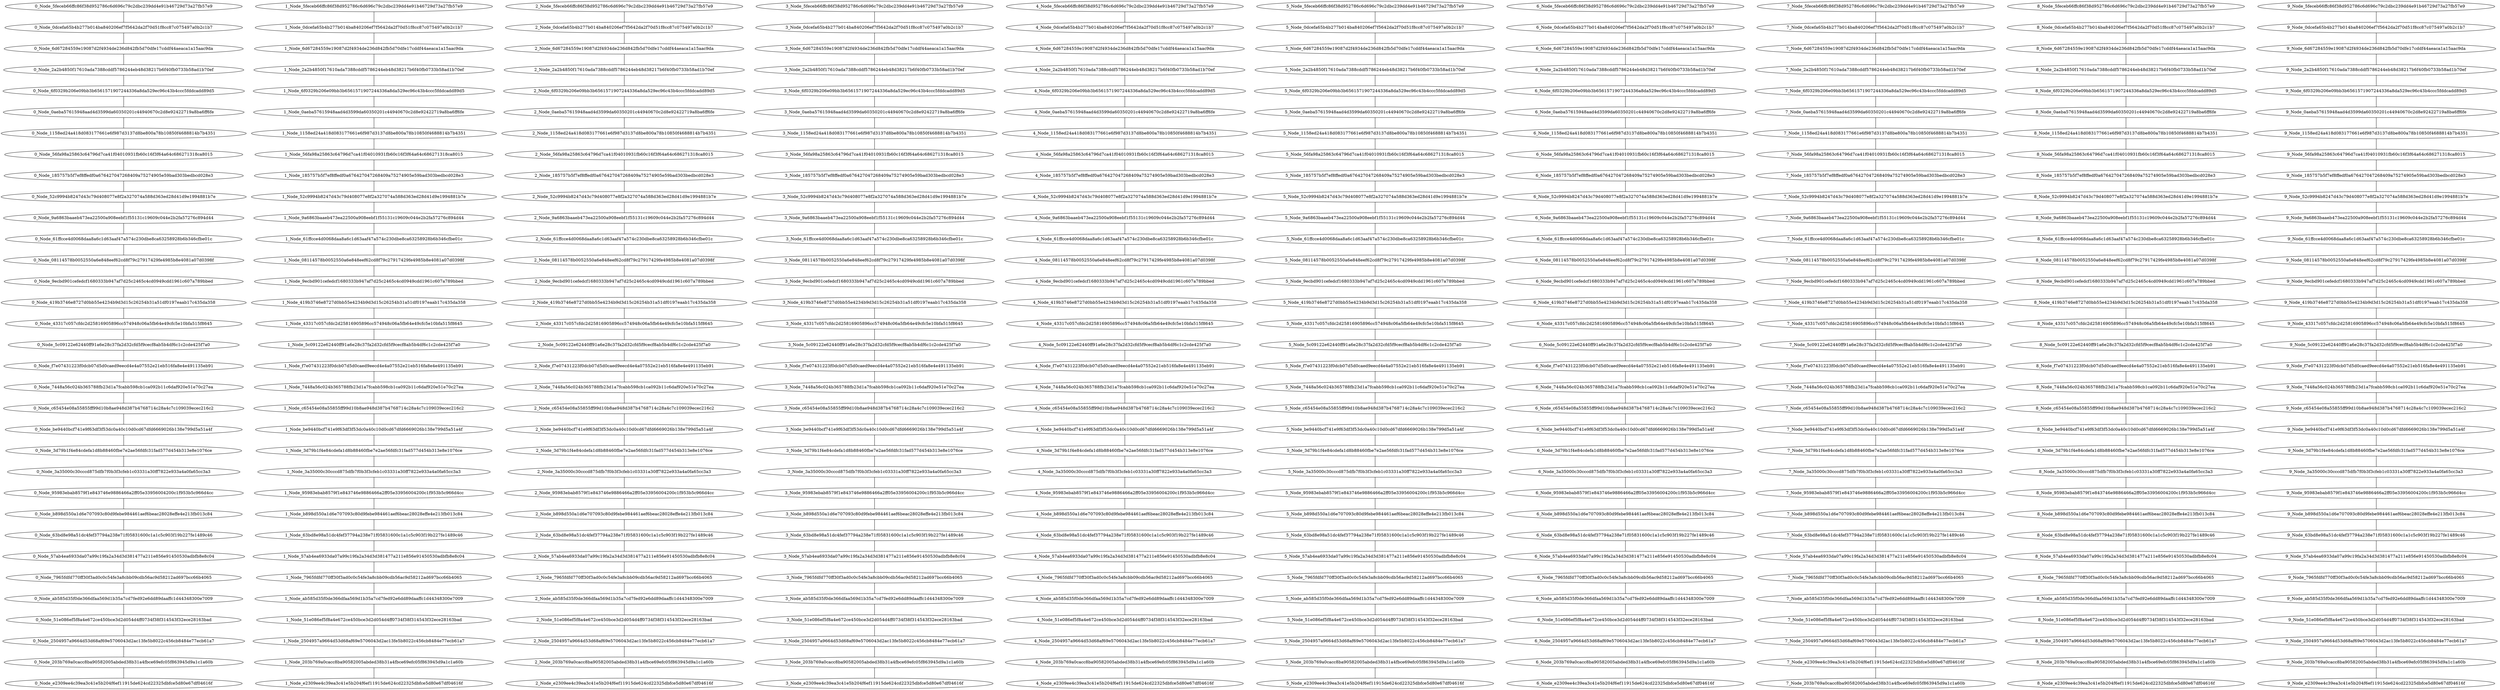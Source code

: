 // Block Chain
graph {
	"0_Node_5feceb66ffc86f38d952786c6d696c79c2dbc239dd4e91b46729d73a27fb57e9"
	"0_Node_0dcefa65b4b277b014ba840206ef7f5642da2f70d51f8cc87c075497a0b2c1b7"
	"0_Node_6d67284559e19087d2f4934de236d842fb5d70dfe17cddf44aeaca1a15aac9da"
	"0_Node_2a2b4850f17610ada7388cddf5786244eb48d38217b6f40fb0733b58ad1b70ef"
	"0_Node_6f0329b206e09bb3b6561571907244336a8da529ec96c43b4ccc5fddcadd89d5"
	"0_Node_0aeba57615948aad4d3599da60350201c44940670c2d8e92422719a8ba6ff6fe"
	"0_Node_1158ed24a418d083177661e6f987d3137d8be800a78b10850f4688814b7b4351"
	"0_Node_56fa98a25863c64796d7ca41f04010931fb60c16f3f64a64c686271318ca8015"
	"0_Node_185757b5f7ef8ffedf0a676427047268409a75274905e59bad303bedbcd028e3"
	"0_Node_52c9994b8247d43c79d408077e8f2a327074a588d363ed28d41d9e1994881b7e"
	"0_Node_9a6863baaeb473ea22500a908eebf1f55131c19609c044e2b2fa57276c894d44"
	"0_Node_61ffcce4d0068daa8a6c1d63aaf47a574c230dbe8ca63258928b6b346cfbe01c"
	"0_Node_08114578b0052550a6e848eef62cd8f79c27917429fe4985b8e4081a07d0398f"
	"0_Node_9ecbd901cefedcf1680333b947af7d25c2465c4cd0949cdd1961c607a789bbed"
	"0_Node_419b3746e8727d0bb55e4234b9d3d15c26254b31a51df0197eaab17c435da358"
	"0_Node_43317c057cfdc2d25816905896cc574948c06a5fb64e49cfc5e10bfa515f8645"
	"0_Node_5c09122e62440ff91a6e28c37fa2d32cfd5f9cecf8ab5b4df6c1c2cde425f7a0"
	"0_Node_f7e07431223f0dcb07d5d0caed9eecd4e4a07552e21eb516fa8e4e491135eb91"
	"0_Node_7448a56c024b365788fb23d1a7fcabb598cb1ca092b11c6daf920e51e70c27ea"
	"0_Node_c65454e08a55855ff99d10b8ae948d387b4768714c28a4c7c109039ecec216c2"
	"0_Node_be9440bcf741e9f63df3f53dc0a40c10d0cd67dfd6669026b138e799d5a51a4f"
	"0_Node_3d79b1f4e84cdefa1d8b88460fbe7e2ae56fdfc31fad577d454b313e8e1076ce"
	"0_Node_3a35000c30cccd875dfb7f0b3f3cfeb1c03331a30ff7822e933a4a0fa65cc3a3"
	"0_Node_95983ebab8579f1e843746e9886466a2ff05e33956004200c1f953b5c966d4cc"
	"0_Node_b898d550a1d6e707093c80d9febe984461aef6beac28028effe4e213fb013c84"
	"0_Node_63bd8e98a51dc4fef37794a238e71f05831600c1a1c5c903f19b227fe1489c46"
	"0_Node_57ab4ea6933da07a99c19fa2a34d3d381477a211e856e91450530adbfb8e8c04"
	"0_Node_7965fdfd770ff30f3ad0c0c54fe3a8cbb09cdb56ac9d58212ad697bcc66b4065"
	"0_Node_ab585d35f0de366dfaa569d1b35a7cd7fed92e6dd89daaffc1d44348300e7009"
	"0_Node_51e086ef5f8a4e672ce450bce3d2d054d4ff0734f38f314543f32ece28163bad"
	"0_Node_2504957a9664d53d68af69e5706043d2ac13fe5b8022c456cb8484e77ecb61a7"
	"0_Node_203b769a0cacc8ba90582005abded38b31a4fbce69efc05f863945d9a1c1a60b"
	"0_Node_5feceb66ffc86f38d952786c6d696c79c2dbc239dd4e91b46729d73a27fb57e9" -- "0_Node_0dcefa65b4b277b014ba840206ef7f5642da2f70d51f8cc87c075497a0b2c1b7"
	"0_Node_0dcefa65b4b277b014ba840206ef7f5642da2f70d51f8cc87c075497a0b2c1b7" -- "0_Node_6d67284559e19087d2f4934de236d842fb5d70dfe17cddf44aeaca1a15aac9da"
	"0_Node_6d67284559e19087d2f4934de236d842fb5d70dfe17cddf44aeaca1a15aac9da" -- "0_Node_2a2b4850f17610ada7388cddf5786244eb48d38217b6f40fb0733b58ad1b70ef"
	"0_Node_2a2b4850f17610ada7388cddf5786244eb48d38217b6f40fb0733b58ad1b70ef" -- "0_Node_6f0329b206e09bb3b6561571907244336a8da529ec96c43b4ccc5fddcadd89d5"
	"0_Node_6f0329b206e09bb3b6561571907244336a8da529ec96c43b4ccc5fddcadd89d5" -- "0_Node_0aeba57615948aad4d3599da60350201c44940670c2d8e92422719a8ba6ff6fe"
	"0_Node_0aeba57615948aad4d3599da60350201c44940670c2d8e92422719a8ba6ff6fe" -- "0_Node_1158ed24a418d083177661e6f987d3137d8be800a78b10850f4688814b7b4351"
	"0_Node_1158ed24a418d083177661e6f987d3137d8be800a78b10850f4688814b7b4351" -- "0_Node_56fa98a25863c64796d7ca41f04010931fb60c16f3f64a64c686271318ca8015"
	"0_Node_56fa98a25863c64796d7ca41f04010931fb60c16f3f64a64c686271318ca8015" -- "0_Node_185757b5f7ef8ffedf0a676427047268409a75274905e59bad303bedbcd028e3"
	"0_Node_185757b5f7ef8ffedf0a676427047268409a75274905e59bad303bedbcd028e3" -- "0_Node_52c9994b8247d43c79d408077e8f2a327074a588d363ed28d41d9e1994881b7e"
	"0_Node_52c9994b8247d43c79d408077e8f2a327074a588d363ed28d41d9e1994881b7e" -- "0_Node_9a6863baaeb473ea22500a908eebf1f55131c19609c044e2b2fa57276c894d44"
	"0_Node_9a6863baaeb473ea22500a908eebf1f55131c19609c044e2b2fa57276c894d44" -- "0_Node_61ffcce4d0068daa8a6c1d63aaf47a574c230dbe8ca63258928b6b346cfbe01c"
	"0_Node_61ffcce4d0068daa8a6c1d63aaf47a574c230dbe8ca63258928b6b346cfbe01c" -- "0_Node_08114578b0052550a6e848eef62cd8f79c27917429fe4985b8e4081a07d0398f"
	"0_Node_08114578b0052550a6e848eef62cd8f79c27917429fe4985b8e4081a07d0398f" -- "0_Node_9ecbd901cefedcf1680333b947af7d25c2465c4cd0949cdd1961c607a789bbed"
	"0_Node_9ecbd901cefedcf1680333b947af7d25c2465c4cd0949cdd1961c607a789bbed" -- "0_Node_419b3746e8727d0bb55e4234b9d3d15c26254b31a51df0197eaab17c435da358"
	"0_Node_419b3746e8727d0bb55e4234b9d3d15c26254b31a51df0197eaab17c435da358" -- "0_Node_43317c057cfdc2d25816905896cc574948c06a5fb64e49cfc5e10bfa515f8645"
	"0_Node_43317c057cfdc2d25816905896cc574948c06a5fb64e49cfc5e10bfa515f8645" -- "0_Node_5c09122e62440ff91a6e28c37fa2d32cfd5f9cecf8ab5b4df6c1c2cde425f7a0"
	"0_Node_5c09122e62440ff91a6e28c37fa2d32cfd5f9cecf8ab5b4df6c1c2cde425f7a0" -- "0_Node_f7e07431223f0dcb07d5d0caed9eecd4e4a07552e21eb516fa8e4e491135eb91"
	"0_Node_f7e07431223f0dcb07d5d0caed9eecd4e4a07552e21eb516fa8e4e491135eb91" -- "0_Node_7448a56c024b365788fb23d1a7fcabb598cb1ca092b11c6daf920e51e70c27ea"
	"0_Node_7448a56c024b365788fb23d1a7fcabb598cb1ca092b11c6daf920e51e70c27ea" -- "0_Node_c65454e08a55855ff99d10b8ae948d387b4768714c28a4c7c109039ecec216c2"
	"0_Node_c65454e08a55855ff99d10b8ae948d387b4768714c28a4c7c109039ecec216c2" -- "0_Node_be9440bcf741e9f63df3f53dc0a40c10d0cd67dfd6669026b138e799d5a51a4f"
	"0_Node_be9440bcf741e9f63df3f53dc0a40c10d0cd67dfd6669026b138e799d5a51a4f" -- "0_Node_3d79b1f4e84cdefa1d8b88460fbe7e2ae56fdfc31fad577d454b313e8e1076ce"
	"0_Node_3d79b1f4e84cdefa1d8b88460fbe7e2ae56fdfc31fad577d454b313e8e1076ce" -- "0_Node_3a35000c30cccd875dfb7f0b3f3cfeb1c03331a30ff7822e933a4a0fa65cc3a3"
	"0_Node_3a35000c30cccd875dfb7f0b3f3cfeb1c03331a30ff7822e933a4a0fa65cc3a3" -- "0_Node_95983ebab8579f1e843746e9886466a2ff05e33956004200c1f953b5c966d4cc"
	"0_Node_95983ebab8579f1e843746e9886466a2ff05e33956004200c1f953b5c966d4cc" -- "0_Node_b898d550a1d6e707093c80d9febe984461aef6beac28028effe4e213fb013c84"
	"0_Node_b898d550a1d6e707093c80d9febe984461aef6beac28028effe4e213fb013c84" -- "0_Node_63bd8e98a51dc4fef37794a238e71f05831600c1a1c5c903f19b227fe1489c46"
	"0_Node_63bd8e98a51dc4fef37794a238e71f05831600c1a1c5c903f19b227fe1489c46" -- "0_Node_57ab4ea6933da07a99c19fa2a34d3d381477a211e856e91450530adbfb8e8c04"
	"0_Node_57ab4ea6933da07a99c19fa2a34d3d381477a211e856e91450530adbfb8e8c04" -- "0_Node_7965fdfd770ff30f3ad0c0c54fe3a8cbb09cdb56ac9d58212ad697bcc66b4065"
	"0_Node_7965fdfd770ff30f3ad0c0c54fe3a8cbb09cdb56ac9d58212ad697bcc66b4065" -- "0_Node_ab585d35f0de366dfaa569d1b35a7cd7fed92e6dd89daaffc1d44348300e7009"
	"0_Node_ab585d35f0de366dfaa569d1b35a7cd7fed92e6dd89daaffc1d44348300e7009" -- "0_Node_51e086ef5f8a4e672ce450bce3d2d054d4ff0734f38f314543f32ece28163bad"
	"0_Node_51e086ef5f8a4e672ce450bce3d2d054d4ff0734f38f314543f32ece28163bad" -- "0_Node_2504957a9664d53d68af69e5706043d2ac13fe5b8022c456cb8484e77ecb61a7"
	"0_Node_2504957a9664d53d68af69e5706043d2ac13fe5b8022c456cb8484e77ecb61a7" -- "0_Node_203b769a0cacc8ba90582005abded38b31a4fbce69efc05f863945d9a1c1a60b"
	"0_Node_203b769a0cacc8ba90582005abded38b31a4fbce69efc05f863945d9a1c1a60b" -- "0_Node_e2309ee4c39ea3c41e5b204f6ef11915de624cd22325dbfce5d80e67df04616f"
	"1_Node_5feceb66ffc86f38d952786c6d696c79c2dbc239dd4e91b46729d73a27fb57e9"
	"1_Node_0dcefa65b4b277b014ba840206ef7f5642da2f70d51f8cc87c075497a0b2c1b7"
	"1_Node_6d67284559e19087d2f4934de236d842fb5d70dfe17cddf44aeaca1a15aac9da"
	"1_Node_2a2b4850f17610ada7388cddf5786244eb48d38217b6f40fb0733b58ad1b70ef"
	"1_Node_6f0329b206e09bb3b6561571907244336a8da529ec96c43b4ccc5fddcadd89d5"
	"1_Node_0aeba57615948aad4d3599da60350201c44940670c2d8e92422719a8ba6ff6fe"
	"1_Node_1158ed24a418d083177661e6f987d3137d8be800a78b10850f4688814b7b4351"
	"1_Node_56fa98a25863c64796d7ca41f04010931fb60c16f3f64a64c686271318ca8015"
	"1_Node_185757b5f7ef8ffedf0a676427047268409a75274905e59bad303bedbcd028e3"
	"1_Node_52c9994b8247d43c79d408077e8f2a327074a588d363ed28d41d9e1994881b7e"
	"1_Node_9a6863baaeb473ea22500a908eebf1f55131c19609c044e2b2fa57276c894d44"
	"1_Node_61ffcce4d0068daa8a6c1d63aaf47a574c230dbe8ca63258928b6b346cfbe01c"
	"1_Node_08114578b0052550a6e848eef62cd8f79c27917429fe4985b8e4081a07d0398f"
	"1_Node_9ecbd901cefedcf1680333b947af7d25c2465c4cd0949cdd1961c607a789bbed"
	"1_Node_419b3746e8727d0bb55e4234b9d3d15c26254b31a51df0197eaab17c435da358"
	"1_Node_43317c057cfdc2d25816905896cc574948c06a5fb64e49cfc5e10bfa515f8645"
	"1_Node_5c09122e62440ff91a6e28c37fa2d32cfd5f9cecf8ab5b4df6c1c2cde425f7a0"
	"1_Node_f7e07431223f0dcb07d5d0caed9eecd4e4a07552e21eb516fa8e4e491135eb91"
	"1_Node_7448a56c024b365788fb23d1a7fcabb598cb1ca092b11c6daf920e51e70c27ea"
	"1_Node_c65454e08a55855ff99d10b8ae948d387b4768714c28a4c7c109039ecec216c2"
	"1_Node_be9440bcf741e9f63df3f53dc0a40c10d0cd67dfd6669026b138e799d5a51a4f"
	"1_Node_3d79b1f4e84cdefa1d8b88460fbe7e2ae56fdfc31fad577d454b313e8e1076ce"
	"1_Node_3a35000c30cccd875dfb7f0b3f3cfeb1c03331a30ff7822e933a4a0fa65cc3a3"
	"1_Node_95983ebab8579f1e843746e9886466a2ff05e33956004200c1f953b5c966d4cc"
	"1_Node_b898d550a1d6e707093c80d9febe984461aef6beac28028effe4e213fb013c84"
	"1_Node_63bd8e98a51dc4fef37794a238e71f05831600c1a1c5c903f19b227fe1489c46"
	"1_Node_57ab4ea6933da07a99c19fa2a34d3d381477a211e856e91450530adbfb8e8c04"
	"1_Node_7965fdfd770ff30f3ad0c0c54fe3a8cbb09cdb56ac9d58212ad697bcc66b4065"
	"1_Node_ab585d35f0de366dfaa569d1b35a7cd7fed92e6dd89daaffc1d44348300e7009"
	"1_Node_51e086ef5f8a4e672ce450bce3d2d054d4ff0734f38f314543f32ece28163bad"
	"1_Node_2504957a9664d53d68af69e5706043d2ac13fe5b8022c456cb8484e77ecb61a7"
	"1_Node_203b769a0cacc8ba90582005abded38b31a4fbce69efc05f863945d9a1c1a60b"
	"1_Node_5feceb66ffc86f38d952786c6d696c79c2dbc239dd4e91b46729d73a27fb57e9" -- "1_Node_0dcefa65b4b277b014ba840206ef7f5642da2f70d51f8cc87c075497a0b2c1b7"
	"1_Node_0dcefa65b4b277b014ba840206ef7f5642da2f70d51f8cc87c075497a0b2c1b7" -- "1_Node_6d67284559e19087d2f4934de236d842fb5d70dfe17cddf44aeaca1a15aac9da"
	"1_Node_6d67284559e19087d2f4934de236d842fb5d70dfe17cddf44aeaca1a15aac9da" -- "1_Node_2a2b4850f17610ada7388cddf5786244eb48d38217b6f40fb0733b58ad1b70ef"
	"1_Node_2a2b4850f17610ada7388cddf5786244eb48d38217b6f40fb0733b58ad1b70ef" -- "1_Node_6f0329b206e09bb3b6561571907244336a8da529ec96c43b4ccc5fddcadd89d5"
	"1_Node_6f0329b206e09bb3b6561571907244336a8da529ec96c43b4ccc5fddcadd89d5" -- "1_Node_0aeba57615948aad4d3599da60350201c44940670c2d8e92422719a8ba6ff6fe"
	"1_Node_0aeba57615948aad4d3599da60350201c44940670c2d8e92422719a8ba6ff6fe" -- "1_Node_1158ed24a418d083177661e6f987d3137d8be800a78b10850f4688814b7b4351"
	"1_Node_1158ed24a418d083177661e6f987d3137d8be800a78b10850f4688814b7b4351" -- "1_Node_56fa98a25863c64796d7ca41f04010931fb60c16f3f64a64c686271318ca8015"
	"1_Node_56fa98a25863c64796d7ca41f04010931fb60c16f3f64a64c686271318ca8015" -- "1_Node_185757b5f7ef8ffedf0a676427047268409a75274905e59bad303bedbcd028e3"
	"1_Node_185757b5f7ef8ffedf0a676427047268409a75274905e59bad303bedbcd028e3" -- "1_Node_52c9994b8247d43c79d408077e8f2a327074a588d363ed28d41d9e1994881b7e"
	"1_Node_52c9994b8247d43c79d408077e8f2a327074a588d363ed28d41d9e1994881b7e" -- "1_Node_9a6863baaeb473ea22500a908eebf1f55131c19609c044e2b2fa57276c894d44"
	"1_Node_9a6863baaeb473ea22500a908eebf1f55131c19609c044e2b2fa57276c894d44" -- "1_Node_61ffcce4d0068daa8a6c1d63aaf47a574c230dbe8ca63258928b6b346cfbe01c"
	"1_Node_61ffcce4d0068daa8a6c1d63aaf47a574c230dbe8ca63258928b6b346cfbe01c" -- "1_Node_08114578b0052550a6e848eef62cd8f79c27917429fe4985b8e4081a07d0398f"
	"1_Node_08114578b0052550a6e848eef62cd8f79c27917429fe4985b8e4081a07d0398f" -- "1_Node_9ecbd901cefedcf1680333b947af7d25c2465c4cd0949cdd1961c607a789bbed"
	"1_Node_9ecbd901cefedcf1680333b947af7d25c2465c4cd0949cdd1961c607a789bbed" -- "1_Node_419b3746e8727d0bb55e4234b9d3d15c26254b31a51df0197eaab17c435da358"
	"1_Node_419b3746e8727d0bb55e4234b9d3d15c26254b31a51df0197eaab17c435da358" -- "1_Node_43317c057cfdc2d25816905896cc574948c06a5fb64e49cfc5e10bfa515f8645"
	"1_Node_43317c057cfdc2d25816905896cc574948c06a5fb64e49cfc5e10bfa515f8645" -- "1_Node_5c09122e62440ff91a6e28c37fa2d32cfd5f9cecf8ab5b4df6c1c2cde425f7a0"
	"1_Node_5c09122e62440ff91a6e28c37fa2d32cfd5f9cecf8ab5b4df6c1c2cde425f7a0" -- "1_Node_f7e07431223f0dcb07d5d0caed9eecd4e4a07552e21eb516fa8e4e491135eb91"
	"1_Node_f7e07431223f0dcb07d5d0caed9eecd4e4a07552e21eb516fa8e4e491135eb91" -- "1_Node_7448a56c024b365788fb23d1a7fcabb598cb1ca092b11c6daf920e51e70c27ea"
	"1_Node_7448a56c024b365788fb23d1a7fcabb598cb1ca092b11c6daf920e51e70c27ea" -- "1_Node_c65454e08a55855ff99d10b8ae948d387b4768714c28a4c7c109039ecec216c2"
	"1_Node_c65454e08a55855ff99d10b8ae948d387b4768714c28a4c7c109039ecec216c2" -- "1_Node_be9440bcf741e9f63df3f53dc0a40c10d0cd67dfd6669026b138e799d5a51a4f"
	"1_Node_be9440bcf741e9f63df3f53dc0a40c10d0cd67dfd6669026b138e799d5a51a4f" -- "1_Node_3d79b1f4e84cdefa1d8b88460fbe7e2ae56fdfc31fad577d454b313e8e1076ce"
	"1_Node_3d79b1f4e84cdefa1d8b88460fbe7e2ae56fdfc31fad577d454b313e8e1076ce" -- "1_Node_3a35000c30cccd875dfb7f0b3f3cfeb1c03331a30ff7822e933a4a0fa65cc3a3"
	"1_Node_3a35000c30cccd875dfb7f0b3f3cfeb1c03331a30ff7822e933a4a0fa65cc3a3" -- "1_Node_95983ebab8579f1e843746e9886466a2ff05e33956004200c1f953b5c966d4cc"
	"1_Node_95983ebab8579f1e843746e9886466a2ff05e33956004200c1f953b5c966d4cc" -- "1_Node_b898d550a1d6e707093c80d9febe984461aef6beac28028effe4e213fb013c84"
	"1_Node_b898d550a1d6e707093c80d9febe984461aef6beac28028effe4e213fb013c84" -- "1_Node_63bd8e98a51dc4fef37794a238e71f05831600c1a1c5c903f19b227fe1489c46"
	"1_Node_63bd8e98a51dc4fef37794a238e71f05831600c1a1c5c903f19b227fe1489c46" -- "1_Node_57ab4ea6933da07a99c19fa2a34d3d381477a211e856e91450530adbfb8e8c04"
	"1_Node_57ab4ea6933da07a99c19fa2a34d3d381477a211e856e91450530adbfb8e8c04" -- "1_Node_7965fdfd770ff30f3ad0c0c54fe3a8cbb09cdb56ac9d58212ad697bcc66b4065"
	"1_Node_7965fdfd770ff30f3ad0c0c54fe3a8cbb09cdb56ac9d58212ad697bcc66b4065" -- "1_Node_ab585d35f0de366dfaa569d1b35a7cd7fed92e6dd89daaffc1d44348300e7009"
	"1_Node_ab585d35f0de366dfaa569d1b35a7cd7fed92e6dd89daaffc1d44348300e7009" -- "1_Node_51e086ef5f8a4e672ce450bce3d2d054d4ff0734f38f314543f32ece28163bad"
	"1_Node_51e086ef5f8a4e672ce450bce3d2d054d4ff0734f38f314543f32ece28163bad" -- "1_Node_2504957a9664d53d68af69e5706043d2ac13fe5b8022c456cb8484e77ecb61a7"
	"1_Node_2504957a9664d53d68af69e5706043d2ac13fe5b8022c456cb8484e77ecb61a7" -- "1_Node_203b769a0cacc8ba90582005abded38b31a4fbce69efc05f863945d9a1c1a60b"
	"1_Node_203b769a0cacc8ba90582005abded38b31a4fbce69efc05f863945d9a1c1a60b" -- "1_Node_e2309ee4c39ea3c41e5b204f6ef11915de624cd22325dbfce5d80e67df04616f"
	"2_Node_5feceb66ffc86f38d952786c6d696c79c2dbc239dd4e91b46729d73a27fb57e9"
	"2_Node_0dcefa65b4b277b014ba840206ef7f5642da2f70d51f8cc87c075497a0b2c1b7"
	"2_Node_6d67284559e19087d2f4934de236d842fb5d70dfe17cddf44aeaca1a15aac9da"
	"2_Node_2a2b4850f17610ada7388cddf5786244eb48d38217b6f40fb0733b58ad1b70ef"
	"2_Node_6f0329b206e09bb3b6561571907244336a8da529ec96c43b4ccc5fddcadd89d5"
	"2_Node_0aeba57615948aad4d3599da60350201c44940670c2d8e92422719a8ba6ff6fe"
	"2_Node_1158ed24a418d083177661e6f987d3137d8be800a78b10850f4688814b7b4351"
	"2_Node_56fa98a25863c64796d7ca41f04010931fb60c16f3f64a64c686271318ca8015"
	"2_Node_185757b5f7ef8ffedf0a676427047268409a75274905e59bad303bedbcd028e3"
	"2_Node_52c9994b8247d43c79d408077e8f2a327074a588d363ed28d41d9e1994881b7e"
	"2_Node_9a6863baaeb473ea22500a908eebf1f55131c19609c044e2b2fa57276c894d44"
	"2_Node_61ffcce4d0068daa8a6c1d63aaf47a574c230dbe8ca63258928b6b346cfbe01c"
	"2_Node_08114578b0052550a6e848eef62cd8f79c27917429fe4985b8e4081a07d0398f"
	"2_Node_9ecbd901cefedcf1680333b947af7d25c2465c4cd0949cdd1961c607a789bbed"
	"2_Node_419b3746e8727d0bb55e4234b9d3d15c26254b31a51df0197eaab17c435da358"
	"2_Node_43317c057cfdc2d25816905896cc574948c06a5fb64e49cfc5e10bfa515f8645"
	"2_Node_5c09122e62440ff91a6e28c37fa2d32cfd5f9cecf8ab5b4df6c1c2cde425f7a0"
	"2_Node_f7e07431223f0dcb07d5d0caed9eecd4e4a07552e21eb516fa8e4e491135eb91"
	"2_Node_7448a56c024b365788fb23d1a7fcabb598cb1ca092b11c6daf920e51e70c27ea"
	"2_Node_c65454e08a55855ff99d10b8ae948d387b4768714c28a4c7c109039ecec216c2"
	"2_Node_be9440bcf741e9f63df3f53dc0a40c10d0cd67dfd6669026b138e799d5a51a4f"
	"2_Node_3d79b1f4e84cdefa1d8b88460fbe7e2ae56fdfc31fad577d454b313e8e1076ce"
	"2_Node_3a35000c30cccd875dfb7f0b3f3cfeb1c03331a30ff7822e933a4a0fa65cc3a3"
	"2_Node_95983ebab8579f1e843746e9886466a2ff05e33956004200c1f953b5c966d4cc"
	"2_Node_b898d550a1d6e707093c80d9febe984461aef6beac28028effe4e213fb013c84"
	"2_Node_63bd8e98a51dc4fef37794a238e71f05831600c1a1c5c903f19b227fe1489c46"
	"2_Node_57ab4ea6933da07a99c19fa2a34d3d381477a211e856e91450530adbfb8e8c04"
	"2_Node_7965fdfd770ff30f3ad0c0c54fe3a8cbb09cdb56ac9d58212ad697bcc66b4065"
	"2_Node_ab585d35f0de366dfaa569d1b35a7cd7fed92e6dd89daaffc1d44348300e7009"
	"2_Node_51e086ef5f8a4e672ce450bce3d2d054d4ff0734f38f314543f32ece28163bad"
	"2_Node_2504957a9664d53d68af69e5706043d2ac13fe5b8022c456cb8484e77ecb61a7"
	"2_Node_203b769a0cacc8ba90582005abded38b31a4fbce69efc05f863945d9a1c1a60b"
	"2_Node_5feceb66ffc86f38d952786c6d696c79c2dbc239dd4e91b46729d73a27fb57e9" -- "2_Node_0dcefa65b4b277b014ba840206ef7f5642da2f70d51f8cc87c075497a0b2c1b7"
	"2_Node_0dcefa65b4b277b014ba840206ef7f5642da2f70d51f8cc87c075497a0b2c1b7" -- "2_Node_6d67284559e19087d2f4934de236d842fb5d70dfe17cddf44aeaca1a15aac9da"
	"2_Node_6d67284559e19087d2f4934de236d842fb5d70dfe17cddf44aeaca1a15aac9da" -- "2_Node_2a2b4850f17610ada7388cddf5786244eb48d38217b6f40fb0733b58ad1b70ef"
	"2_Node_2a2b4850f17610ada7388cddf5786244eb48d38217b6f40fb0733b58ad1b70ef" -- "2_Node_6f0329b206e09bb3b6561571907244336a8da529ec96c43b4ccc5fddcadd89d5"
	"2_Node_6f0329b206e09bb3b6561571907244336a8da529ec96c43b4ccc5fddcadd89d5" -- "2_Node_0aeba57615948aad4d3599da60350201c44940670c2d8e92422719a8ba6ff6fe"
	"2_Node_0aeba57615948aad4d3599da60350201c44940670c2d8e92422719a8ba6ff6fe" -- "2_Node_1158ed24a418d083177661e6f987d3137d8be800a78b10850f4688814b7b4351"
	"2_Node_1158ed24a418d083177661e6f987d3137d8be800a78b10850f4688814b7b4351" -- "2_Node_56fa98a25863c64796d7ca41f04010931fb60c16f3f64a64c686271318ca8015"
	"2_Node_56fa98a25863c64796d7ca41f04010931fb60c16f3f64a64c686271318ca8015" -- "2_Node_185757b5f7ef8ffedf0a676427047268409a75274905e59bad303bedbcd028e3"
	"2_Node_185757b5f7ef8ffedf0a676427047268409a75274905e59bad303bedbcd028e3" -- "2_Node_52c9994b8247d43c79d408077e8f2a327074a588d363ed28d41d9e1994881b7e"
	"2_Node_52c9994b8247d43c79d408077e8f2a327074a588d363ed28d41d9e1994881b7e" -- "2_Node_9a6863baaeb473ea22500a908eebf1f55131c19609c044e2b2fa57276c894d44"
	"2_Node_9a6863baaeb473ea22500a908eebf1f55131c19609c044e2b2fa57276c894d44" -- "2_Node_61ffcce4d0068daa8a6c1d63aaf47a574c230dbe8ca63258928b6b346cfbe01c"
	"2_Node_61ffcce4d0068daa8a6c1d63aaf47a574c230dbe8ca63258928b6b346cfbe01c" -- "2_Node_08114578b0052550a6e848eef62cd8f79c27917429fe4985b8e4081a07d0398f"
	"2_Node_08114578b0052550a6e848eef62cd8f79c27917429fe4985b8e4081a07d0398f" -- "2_Node_9ecbd901cefedcf1680333b947af7d25c2465c4cd0949cdd1961c607a789bbed"
	"2_Node_9ecbd901cefedcf1680333b947af7d25c2465c4cd0949cdd1961c607a789bbed" -- "2_Node_419b3746e8727d0bb55e4234b9d3d15c26254b31a51df0197eaab17c435da358"
	"2_Node_419b3746e8727d0bb55e4234b9d3d15c26254b31a51df0197eaab17c435da358" -- "2_Node_43317c057cfdc2d25816905896cc574948c06a5fb64e49cfc5e10bfa515f8645"
	"2_Node_43317c057cfdc2d25816905896cc574948c06a5fb64e49cfc5e10bfa515f8645" -- "2_Node_5c09122e62440ff91a6e28c37fa2d32cfd5f9cecf8ab5b4df6c1c2cde425f7a0"
	"2_Node_5c09122e62440ff91a6e28c37fa2d32cfd5f9cecf8ab5b4df6c1c2cde425f7a0" -- "2_Node_f7e07431223f0dcb07d5d0caed9eecd4e4a07552e21eb516fa8e4e491135eb91"
	"2_Node_f7e07431223f0dcb07d5d0caed9eecd4e4a07552e21eb516fa8e4e491135eb91" -- "2_Node_7448a56c024b365788fb23d1a7fcabb598cb1ca092b11c6daf920e51e70c27ea"
	"2_Node_7448a56c024b365788fb23d1a7fcabb598cb1ca092b11c6daf920e51e70c27ea" -- "2_Node_c65454e08a55855ff99d10b8ae948d387b4768714c28a4c7c109039ecec216c2"
	"2_Node_c65454e08a55855ff99d10b8ae948d387b4768714c28a4c7c109039ecec216c2" -- "2_Node_be9440bcf741e9f63df3f53dc0a40c10d0cd67dfd6669026b138e799d5a51a4f"
	"2_Node_be9440bcf741e9f63df3f53dc0a40c10d0cd67dfd6669026b138e799d5a51a4f" -- "2_Node_3d79b1f4e84cdefa1d8b88460fbe7e2ae56fdfc31fad577d454b313e8e1076ce"
	"2_Node_3d79b1f4e84cdefa1d8b88460fbe7e2ae56fdfc31fad577d454b313e8e1076ce" -- "2_Node_3a35000c30cccd875dfb7f0b3f3cfeb1c03331a30ff7822e933a4a0fa65cc3a3"
	"2_Node_3a35000c30cccd875dfb7f0b3f3cfeb1c03331a30ff7822e933a4a0fa65cc3a3" -- "2_Node_95983ebab8579f1e843746e9886466a2ff05e33956004200c1f953b5c966d4cc"
	"2_Node_95983ebab8579f1e843746e9886466a2ff05e33956004200c1f953b5c966d4cc" -- "2_Node_b898d550a1d6e707093c80d9febe984461aef6beac28028effe4e213fb013c84"
	"2_Node_b898d550a1d6e707093c80d9febe984461aef6beac28028effe4e213fb013c84" -- "2_Node_63bd8e98a51dc4fef37794a238e71f05831600c1a1c5c903f19b227fe1489c46"
	"2_Node_63bd8e98a51dc4fef37794a238e71f05831600c1a1c5c903f19b227fe1489c46" -- "2_Node_57ab4ea6933da07a99c19fa2a34d3d381477a211e856e91450530adbfb8e8c04"
	"2_Node_57ab4ea6933da07a99c19fa2a34d3d381477a211e856e91450530adbfb8e8c04" -- "2_Node_7965fdfd770ff30f3ad0c0c54fe3a8cbb09cdb56ac9d58212ad697bcc66b4065"
	"2_Node_7965fdfd770ff30f3ad0c0c54fe3a8cbb09cdb56ac9d58212ad697bcc66b4065" -- "2_Node_ab585d35f0de366dfaa569d1b35a7cd7fed92e6dd89daaffc1d44348300e7009"
	"2_Node_ab585d35f0de366dfaa569d1b35a7cd7fed92e6dd89daaffc1d44348300e7009" -- "2_Node_51e086ef5f8a4e672ce450bce3d2d054d4ff0734f38f314543f32ece28163bad"
	"2_Node_51e086ef5f8a4e672ce450bce3d2d054d4ff0734f38f314543f32ece28163bad" -- "2_Node_2504957a9664d53d68af69e5706043d2ac13fe5b8022c456cb8484e77ecb61a7"
	"2_Node_2504957a9664d53d68af69e5706043d2ac13fe5b8022c456cb8484e77ecb61a7" -- "2_Node_203b769a0cacc8ba90582005abded38b31a4fbce69efc05f863945d9a1c1a60b"
	"2_Node_203b769a0cacc8ba90582005abded38b31a4fbce69efc05f863945d9a1c1a60b" -- "2_Node_e2309ee4c39ea3c41e5b204f6ef11915de624cd22325dbfce5d80e67df04616f"
	"3_Node_5feceb66ffc86f38d952786c6d696c79c2dbc239dd4e91b46729d73a27fb57e9"
	"3_Node_0dcefa65b4b277b014ba840206ef7f5642da2f70d51f8cc87c075497a0b2c1b7"
	"3_Node_6d67284559e19087d2f4934de236d842fb5d70dfe17cddf44aeaca1a15aac9da"
	"3_Node_2a2b4850f17610ada7388cddf5786244eb48d38217b6f40fb0733b58ad1b70ef"
	"3_Node_6f0329b206e09bb3b6561571907244336a8da529ec96c43b4ccc5fddcadd89d5"
	"3_Node_0aeba57615948aad4d3599da60350201c44940670c2d8e92422719a8ba6ff6fe"
	"3_Node_1158ed24a418d083177661e6f987d3137d8be800a78b10850f4688814b7b4351"
	"3_Node_56fa98a25863c64796d7ca41f04010931fb60c16f3f64a64c686271318ca8015"
	"3_Node_185757b5f7ef8ffedf0a676427047268409a75274905e59bad303bedbcd028e3"
	"3_Node_52c9994b8247d43c79d408077e8f2a327074a588d363ed28d41d9e1994881b7e"
	"3_Node_9a6863baaeb473ea22500a908eebf1f55131c19609c044e2b2fa57276c894d44"
	"3_Node_61ffcce4d0068daa8a6c1d63aaf47a574c230dbe8ca63258928b6b346cfbe01c"
	"3_Node_08114578b0052550a6e848eef62cd8f79c27917429fe4985b8e4081a07d0398f"
	"3_Node_9ecbd901cefedcf1680333b947af7d25c2465c4cd0949cdd1961c607a789bbed"
	"3_Node_419b3746e8727d0bb55e4234b9d3d15c26254b31a51df0197eaab17c435da358"
	"3_Node_43317c057cfdc2d25816905896cc574948c06a5fb64e49cfc5e10bfa515f8645"
	"3_Node_5c09122e62440ff91a6e28c37fa2d32cfd5f9cecf8ab5b4df6c1c2cde425f7a0"
	"3_Node_f7e07431223f0dcb07d5d0caed9eecd4e4a07552e21eb516fa8e4e491135eb91"
	"3_Node_7448a56c024b365788fb23d1a7fcabb598cb1ca092b11c6daf920e51e70c27ea"
	"3_Node_c65454e08a55855ff99d10b8ae948d387b4768714c28a4c7c109039ecec216c2"
	"3_Node_be9440bcf741e9f63df3f53dc0a40c10d0cd67dfd6669026b138e799d5a51a4f"
	"3_Node_3d79b1f4e84cdefa1d8b88460fbe7e2ae56fdfc31fad577d454b313e8e1076ce"
	"3_Node_3a35000c30cccd875dfb7f0b3f3cfeb1c03331a30ff7822e933a4a0fa65cc3a3"
	"3_Node_95983ebab8579f1e843746e9886466a2ff05e33956004200c1f953b5c966d4cc"
	"3_Node_b898d550a1d6e707093c80d9febe984461aef6beac28028effe4e213fb013c84"
	"3_Node_63bd8e98a51dc4fef37794a238e71f05831600c1a1c5c903f19b227fe1489c46"
	"3_Node_57ab4ea6933da07a99c19fa2a34d3d381477a211e856e91450530adbfb8e8c04"
	"3_Node_7965fdfd770ff30f3ad0c0c54fe3a8cbb09cdb56ac9d58212ad697bcc66b4065"
	"3_Node_ab585d35f0de366dfaa569d1b35a7cd7fed92e6dd89daaffc1d44348300e7009"
	"3_Node_51e086ef5f8a4e672ce450bce3d2d054d4ff0734f38f314543f32ece28163bad"
	"3_Node_2504957a9664d53d68af69e5706043d2ac13fe5b8022c456cb8484e77ecb61a7"
	"3_Node_203b769a0cacc8ba90582005abded38b31a4fbce69efc05f863945d9a1c1a60b"
	"3_Node_5feceb66ffc86f38d952786c6d696c79c2dbc239dd4e91b46729d73a27fb57e9" -- "3_Node_0dcefa65b4b277b014ba840206ef7f5642da2f70d51f8cc87c075497a0b2c1b7"
	"3_Node_0dcefa65b4b277b014ba840206ef7f5642da2f70d51f8cc87c075497a0b2c1b7" -- "3_Node_6d67284559e19087d2f4934de236d842fb5d70dfe17cddf44aeaca1a15aac9da"
	"3_Node_6d67284559e19087d2f4934de236d842fb5d70dfe17cddf44aeaca1a15aac9da" -- "3_Node_2a2b4850f17610ada7388cddf5786244eb48d38217b6f40fb0733b58ad1b70ef"
	"3_Node_2a2b4850f17610ada7388cddf5786244eb48d38217b6f40fb0733b58ad1b70ef" -- "3_Node_6f0329b206e09bb3b6561571907244336a8da529ec96c43b4ccc5fddcadd89d5"
	"3_Node_6f0329b206e09bb3b6561571907244336a8da529ec96c43b4ccc5fddcadd89d5" -- "3_Node_0aeba57615948aad4d3599da60350201c44940670c2d8e92422719a8ba6ff6fe"
	"3_Node_0aeba57615948aad4d3599da60350201c44940670c2d8e92422719a8ba6ff6fe" -- "3_Node_1158ed24a418d083177661e6f987d3137d8be800a78b10850f4688814b7b4351"
	"3_Node_1158ed24a418d083177661e6f987d3137d8be800a78b10850f4688814b7b4351" -- "3_Node_56fa98a25863c64796d7ca41f04010931fb60c16f3f64a64c686271318ca8015"
	"3_Node_56fa98a25863c64796d7ca41f04010931fb60c16f3f64a64c686271318ca8015" -- "3_Node_185757b5f7ef8ffedf0a676427047268409a75274905e59bad303bedbcd028e3"
	"3_Node_185757b5f7ef8ffedf0a676427047268409a75274905e59bad303bedbcd028e3" -- "3_Node_52c9994b8247d43c79d408077e8f2a327074a588d363ed28d41d9e1994881b7e"
	"3_Node_52c9994b8247d43c79d408077e8f2a327074a588d363ed28d41d9e1994881b7e" -- "3_Node_9a6863baaeb473ea22500a908eebf1f55131c19609c044e2b2fa57276c894d44"
	"3_Node_9a6863baaeb473ea22500a908eebf1f55131c19609c044e2b2fa57276c894d44" -- "3_Node_61ffcce4d0068daa8a6c1d63aaf47a574c230dbe8ca63258928b6b346cfbe01c"
	"3_Node_61ffcce4d0068daa8a6c1d63aaf47a574c230dbe8ca63258928b6b346cfbe01c" -- "3_Node_08114578b0052550a6e848eef62cd8f79c27917429fe4985b8e4081a07d0398f"
	"3_Node_08114578b0052550a6e848eef62cd8f79c27917429fe4985b8e4081a07d0398f" -- "3_Node_9ecbd901cefedcf1680333b947af7d25c2465c4cd0949cdd1961c607a789bbed"
	"3_Node_9ecbd901cefedcf1680333b947af7d25c2465c4cd0949cdd1961c607a789bbed" -- "3_Node_419b3746e8727d0bb55e4234b9d3d15c26254b31a51df0197eaab17c435da358"
	"3_Node_419b3746e8727d0bb55e4234b9d3d15c26254b31a51df0197eaab17c435da358" -- "3_Node_43317c057cfdc2d25816905896cc574948c06a5fb64e49cfc5e10bfa515f8645"
	"3_Node_43317c057cfdc2d25816905896cc574948c06a5fb64e49cfc5e10bfa515f8645" -- "3_Node_5c09122e62440ff91a6e28c37fa2d32cfd5f9cecf8ab5b4df6c1c2cde425f7a0"
	"3_Node_5c09122e62440ff91a6e28c37fa2d32cfd5f9cecf8ab5b4df6c1c2cde425f7a0" -- "3_Node_f7e07431223f0dcb07d5d0caed9eecd4e4a07552e21eb516fa8e4e491135eb91"
	"3_Node_f7e07431223f0dcb07d5d0caed9eecd4e4a07552e21eb516fa8e4e491135eb91" -- "3_Node_7448a56c024b365788fb23d1a7fcabb598cb1ca092b11c6daf920e51e70c27ea"
	"3_Node_7448a56c024b365788fb23d1a7fcabb598cb1ca092b11c6daf920e51e70c27ea" -- "3_Node_c65454e08a55855ff99d10b8ae948d387b4768714c28a4c7c109039ecec216c2"
	"3_Node_c65454e08a55855ff99d10b8ae948d387b4768714c28a4c7c109039ecec216c2" -- "3_Node_be9440bcf741e9f63df3f53dc0a40c10d0cd67dfd6669026b138e799d5a51a4f"
	"3_Node_be9440bcf741e9f63df3f53dc0a40c10d0cd67dfd6669026b138e799d5a51a4f" -- "3_Node_3d79b1f4e84cdefa1d8b88460fbe7e2ae56fdfc31fad577d454b313e8e1076ce"
	"3_Node_3d79b1f4e84cdefa1d8b88460fbe7e2ae56fdfc31fad577d454b313e8e1076ce" -- "3_Node_3a35000c30cccd875dfb7f0b3f3cfeb1c03331a30ff7822e933a4a0fa65cc3a3"
	"3_Node_3a35000c30cccd875dfb7f0b3f3cfeb1c03331a30ff7822e933a4a0fa65cc3a3" -- "3_Node_95983ebab8579f1e843746e9886466a2ff05e33956004200c1f953b5c966d4cc"
	"3_Node_95983ebab8579f1e843746e9886466a2ff05e33956004200c1f953b5c966d4cc" -- "3_Node_b898d550a1d6e707093c80d9febe984461aef6beac28028effe4e213fb013c84"
	"3_Node_b898d550a1d6e707093c80d9febe984461aef6beac28028effe4e213fb013c84" -- "3_Node_63bd8e98a51dc4fef37794a238e71f05831600c1a1c5c903f19b227fe1489c46"
	"3_Node_63bd8e98a51dc4fef37794a238e71f05831600c1a1c5c903f19b227fe1489c46" -- "3_Node_57ab4ea6933da07a99c19fa2a34d3d381477a211e856e91450530adbfb8e8c04"
	"3_Node_57ab4ea6933da07a99c19fa2a34d3d381477a211e856e91450530adbfb8e8c04" -- "3_Node_7965fdfd770ff30f3ad0c0c54fe3a8cbb09cdb56ac9d58212ad697bcc66b4065"
	"3_Node_7965fdfd770ff30f3ad0c0c54fe3a8cbb09cdb56ac9d58212ad697bcc66b4065" -- "3_Node_ab585d35f0de366dfaa569d1b35a7cd7fed92e6dd89daaffc1d44348300e7009"
	"3_Node_ab585d35f0de366dfaa569d1b35a7cd7fed92e6dd89daaffc1d44348300e7009" -- "3_Node_51e086ef5f8a4e672ce450bce3d2d054d4ff0734f38f314543f32ece28163bad"
	"3_Node_51e086ef5f8a4e672ce450bce3d2d054d4ff0734f38f314543f32ece28163bad" -- "3_Node_2504957a9664d53d68af69e5706043d2ac13fe5b8022c456cb8484e77ecb61a7"
	"3_Node_2504957a9664d53d68af69e5706043d2ac13fe5b8022c456cb8484e77ecb61a7" -- "3_Node_203b769a0cacc8ba90582005abded38b31a4fbce69efc05f863945d9a1c1a60b"
	"3_Node_203b769a0cacc8ba90582005abded38b31a4fbce69efc05f863945d9a1c1a60b" -- "3_Node_e2309ee4c39ea3c41e5b204f6ef11915de624cd22325dbfce5d80e67df04616f"
	"4_Node_5feceb66ffc86f38d952786c6d696c79c2dbc239dd4e91b46729d73a27fb57e9"
	"4_Node_0dcefa65b4b277b014ba840206ef7f5642da2f70d51f8cc87c075497a0b2c1b7"
	"4_Node_6d67284559e19087d2f4934de236d842fb5d70dfe17cddf44aeaca1a15aac9da"
	"4_Node_2a2b4850f17610ada7388cddf5786244eb48d38217b6f40fb0733b58ad1b70ef"
	"4_Node_6f0329b206e09bb3b6561571907244336a8da529ec96c43b4ccc5fddcadd89d5"
	"4_Node_0aeba57615948aad4d3599da60350201c44940670c2d8e92422719a8ba6ff6fe"
	"4_Node_1158ed24a418d083177661e6f987d3137d8be800a78b10850f4688814b7b4351"
	"4_Node_56fa98a25863c64796d7ca41f04010931fb60c16f3f64a64c686271318ca8015"
	"4_Node_185757b5f7ef8ffedf0a676427047268409a75274905e59bad303bedbcd028e3"
	"4_Node_52c9994b8247d43c79d408077e8f2a327074a588d363ed28d41d9e1994881b7e"
	"4_Node_9a6863baaeb473ea22500a908eebf1f55131c19609c044e2b2fa57276c894d44"
	"4_Node_61ffcce4d0068daa8a6c1d63aaf47a574c230dbe8ca63258928b6b346cfbe01c"
	"4_Node_08114578b0052550a6e848eef62cd8f79c27917429fe4985b8e4081a07d0398f"
	"4_Node_9ecbd901cefedcf1680333b947af7d25c2465c4cd0949cdd1961c607a789bbed"
	"4_Node_419b3746e8727d0bb55e4234b9d3d15c26254b31a51df0197eaab17c435da358"
	"4_Node_43317c057cfdc2d25816905896cc574948c06a5fb64e49cfc5e10bfa515f8645"
	"4_Node_5c09122e62440ff91a6e28c37fa2d32cfd5f9cecf8ab5b4df6c1c2cde425f7a0"
	"4_Node_f7e07431223f0dcb07d5d0caed9eecd4e4a07552e21eb516fa8e4e491135eb91"
	"4_Node_7448a56c024b365788fb23d1a7fcabb598cb1ca092b11c6daf920e51e70c27ea"
	"4_Node_c65454e08a55855ff99d10b8ae948d387b4768714c28a4c7c109039ecec216c2"
	"4_Node_be9440bcf741e9f63df3f53dc0a40c10d0cd67dfd6669026b138e799d5a51a4f"
	"4_Node_3d79b1f4e84cdefa1d8b88460fbe7e2ae56fdfc31fad577d454b313e8e1076ce"
	"4_Node_3a35000c30cccd875dfb7f0b3f3cfeb1c03331a30ff7822e933a4a0fa65cc3a3"
	"4_Node_95983ebab8579f1e843746e9886466a2ff05e33956004200c1f953b5c966d4cc"
	"4_Node_b898d550a1d6e707093c80d9febe984461aef6beac28028effe4e213fb013c84"
	"4_Node_63bd8e98a51dc4fef37794a238e71f05831600c1a1c5c903f19b227fe1489c46"
	"4_Node_57ab4ea6933da07a99c19fa2a34d3d381477a211e856e91450530adbfb8e8c04"
	"4_Node_7965fdfd770ff30f3ad0c0c54fe3a8cbb09cdb56ac9d58212ad697bcc66b4065"
	"4_Node_ab585d35f0de366dfaa569d1b35a7cd7fed92e6dd89daaffc1d44348300e7009"
	"4_Node_51e086ef5f8a4e672ce450bce3d2d054d4ff0734f38f314543f32ece28163bad"
	"4_Node_2504957a9664d53d68af69e5706043d2ac13fe5b8022c456cb8484e77ecb61a7"
	"4_Node_203b769a0cacc8ba90582005abded38b31a4fbce69efc05f863945d9a1c1a60b"
	"4_Node_5feceb66ffc86f38d952786c6d696c79c2dbc239dd4e91b46729d73a27fb57e9" -- "4_Node_0dcefa65b4b277b014ba840206ef7f5642da2f70d51f8cc87c075497a0b2c1b7"
	"4_Node_0dcefa65b4b277b014ba840206ef7f5642da2f70d51f8cc87c075497a0b2c1b7" -- "4_Node_6d67284559e19087d2f4934de236d842fb5d70dfe17cddf44aeaca1a15aac9da"
	"4_Node_6d67284559e19087d2f4934de236d842fb5d70dfe17cddf44aeaca1a15aac9da" -- "4_Node_2a2b4850f17610ada7388cddf5786244eb48d38217b6f40fb0733b58ad1b70ef"
	"4_Node_2a2b4850f17610ada7388cddf5786244eb48d38217b6f40fb0733b58ad1b70ef" -- "4_Node_6f0329b206e09bb3b6561571907244336a8da529ec96c43b4ccc5fddcadd89d5"
	"4_Node_6f0329b206e09bb3b6561571907244336a8da529ec96c43b4ccc5fddcadd89d5" -- "4_Node_0aeba57615948aad4d3599da60350201c44940670c2d8e92422719a8ba6ff6fe"
	"4_Node_0aeba57615948aad4d3599da60350201c44940670c2d8e92422719a8ba6ff6fe" -- "4_Node_1158ed24a418d083177661e6f987d3137d8be800a78b10850f4688814b7b4351"
	"4_Node_1158ed24a418d083177661e6f987d3137d8be800a78b10850f4688814b7b4351" -- "4_Node_56fa98a25863c64796d7ca41f04010931fb60c16f3f64a64c686271318ca8015"
	"4_Node_56fa98a25863c64796d7ca41f04010931fb60c16f3f64a64c686271318ca8015" -- "4_Node_185757b5f7ef8ffedf0a676427047268409a75274905e59bad303bedbcd028e3"
	"4_Node_185757b5f7ef8ffedf0a676427047268409a75274905e59bad303bedbcd028e3" -- "4_Node_52c9994b8247d43c79d408077e8f2a327074a588d363ed28d41d9e1994881b7e"
	"4_Node_52c9994b8247d43c79d408077e8f2a327074a588d363ed28d41d9e1994881b7e" -- "4_Node_9a6863baaeb473ea22500a908eebf1f55131c19609c044e2b2fa57276c894d44"
	"4_Node_9a6863baaeb473ea22500a908eebf1f55131c19609c044e2b2fa57276c894d44" -- "4_Node_61ffcce4d0068daa8a6c1d63aaf47a574c230dbe8ca63258928b6b346cfbe01c"
	"4_Node_61ffcce4d0068daa8a6c1d63aaf47a574c230dbe8ca63258928b6b346cfbe01c" -- "4_Node_08114578b0052550a6e848eef62cd8f79c27917429fe4985b8e4081a07d0398f"
	"4_Node_08114578b0052550a6e848eef62cd8f79c27917429fe4985b8e4081a07d0398f" -- "4_Node_9ecbd901cefedcf1680333b947af7d25c2465c4cd0949cdd1961c607a789bbed"
	"4_Node_9ecbd901cefedcf1680333b947af7d25c2465c4cd0949cdd1961c607a789bbed" -- "4_Node_419b3746e8727d0bb55e4234b9d3d15c26254b31a51df0197eaab17c435da358"
	"4_Node_419b3746e8727d0bb55e4234b9d3d15c26254b31a51df0197eaab17c435da358" -- "4_Node_43317c057cfdc2d25816905896cc574948c06a5fb64e49cfc5e10bfa515f8645"
	"4_Node_43317c057cfdc2d25816905896cc574948c06a5fb64e49cfc5e10bfa515f8645" -- "4_Node_5c09122e62440ff91a6e28c37fa2d32cfd5f9cecf8ab5b4df6c1c2cde425f7a0"
	"4_Node_5c09122e62440ff91a6e28c37fa2d32cfd5f9cecf8ab5b4df6c1c2cde425f7a0" -- "4_Node_f7e07431223f0dcb07d5d0caed9eecd4e4a07552e21eb516fa8e4e491135eb91"
	"4_Node_f7e07431223f0dcb07d5d0caed9eecd4e4a07552e21eb516fa8e4e491135eb91" -- "4_Node_7448a56c024b365788fb23d1a7fcabb598cb1ca092b11c6daf920e51e70c27ea"
	"4_Node_7448a56c024b365788fb23d1a7fcabb598cb1ca092b11c6daf920e51e70c27ea" -- "4_Node_c65454e08a55855ff99d10b8ae948d387b4768714c28a4c7c109039ecec216c2"
	"4_Node_c65454e08a55855ff99d10b8ae948d387b4768714c28a4c7c109039ecec216c2" -- "4_Node_be9440bcf741e9f63df3f53dc0a40c10d0cd67dfd6669026b138e799d5a51a4f"
	"4_Node_be9440bcf741e9f63df3f53dc0a40c10d0cd67dfd6669026b138e799d5a51a4f" -- "4_Node_3d79b1f4e84cdefa1d8b88460fbe7e2ae56fdfc31fad577d454b313e8e1076ce"
	"4_Node_3d79b1f4e84cdefa1d8b88460fbe7e2ae56fdfc31fad577d454b313e8e1076ce" -- "4_Node_3a35000c30cccd875dfb7f0b3f3cfeb1c03331a30ff7822e933a4a0fa65cc3a3"
	"4_Node_3a35000c30cccd875dfb7f0b3f3cfeb1c03331a30ff7822e933a4a0fa65cc3a3" -- "4_Node_95983ebab8579f1e843746e9886466a2ff05e33956004200c1f953b5c966d4cc"
	"4_Node_95983ebab8579f1e843746e9886466a2ff05e33956004200c1f953b5c966d4cc" -- "4_Node_b898d550a1d6e707093c80d9febe984461aef6beac28028effe4e213fb013c84"
	"4_Node_b898d550a1d6e707093c80d9febe984461aef6beac28028effe4e213fb013c84" -- "4_Node_63bd8e98a51dc4fef37794a238e71f05831600c1a1c5c903f19b227fe1489c46"
	"4_Node_63bd8e98a51dc4fef37794a238e71f05831600c1a1c5c903f19b227fe1489c46" -- "4_Node_57ab4ea6933da07a99c19fa2a34d3d381477a211e856e91450530adbfb8e8c04"
	"4_Node_57ab4ea6933da07a99c19fa2a34d3d381477a211e856e91450530adbfb8e8c04" -- "4_Node_7965fdfd770ff30f3ad0c0c54fe3a8cbb09cdb56ac9d58212ad697bcc66b4065"
	"4_Node_7965fdfd770ff30f3ad0c0c54fe3a8cbb09cdb56ac9d58212ad697bcc66b4065" -- "4_Node_ab585d35f0de366dfaa569d1b35a7cd7fed92e6dd89daaffc1d44348300e7009"
	"4_Node_ab585d35f0de366dfaa569d1b35a7cd7fed92e6dd89daaffc1d44348300e7009" -- "4_Node_51e086ef5f8a4e672ce450bce3d2d054d4ff0734f38f314543f32ece28163bad"
	"4_Node_51e086ef5f8a4e672ce450bce3d2d054d4ff0734f38f314543f32ece28163bad" -- "4_Node_2504957a9664d53d68af69e5706043d2ac13fe5b8022c456cb8484e77ecb61a7"
	"4_Node_2504957a9664d53d68af69e5706043d2ac13fe5b8022c456cb8484e77ecb61a7" -- "4_Node_203b769a0cacc8ba90582005abded38b31a4fbce69efc05f863945d9a1c1a60b"
	"4_Node_203b769a0cacc8ba90582005abded38b31a4fbce69efc05f863945d9a1c1a60b" -- "4_Node_e2309ee4c39ea3c41e5b204f6ef11915de624cd22325dbfce5d80e67df04616f"
	"5_Node_5feceb66ffc86f38d952786c6d696c79c2dbc239dd4e91b46729d73a27fb57e9"
	"5_Node_0dcefa65b4b277b014ba840206ef7f5642da2f70d51f8cc87c075497a0b2c1b7"
	"5_Node_6d67284559e19087d2f4934de236d842fb5d70dfe17cddf44aeaca1a15aac9da"
	"5_Node_2a2b4850f17610ada7388cddf5786244eb48d38217b6f40fb0733b58ad1b70ef"
	"5_Node_6f0329b206e09bb3b6561571907244336a8da529ec96c43b4ccc5fddcadd89d5"
	"5_Node_0aeba57615948aad4d3599da60350201c44940670c2d8e92422719a8ba6ff6fe"
	"5_Node_1158ed24a418d083177661e6f987d3137d8be800a78b10850f4688814b7b4351"
	"5_Node_56fa98a25863c64796d7ca41f04010931fb60c16f3f64a64c686271318ca8015"
	"5_Node_185757b5f7ef8ffedf0a676427047268409a75274905e59bad303bedbcd028e3"
	"5_Node_52c9994b8247d43c79d408077e8f2a327074a588d363ed28d41d9e1994881b7e"
	"5_Node_9a6863baaeb473ea22500a908eebf1f55131c19609c044e2b2fa57276c894d44"
	"5_Node_61ffcce4d0068daa8a6c1d63aaf47a574c230dbe8ca63258928b6b346cfbe01c"
	"5_Node_08114578b0052550a6e848eef62cd8f79c27917429fe4985b8e4081a07d0398f"
	"5_Node_9ecbd901cefedcf1680333b947af7d25c2465c4cd0949cdd1961c607a789bbed"
	"5_Node_419b3746e8727d0bb55e4234b9d3d15c26254b31a51df0197eaab17c435da358"
	"5_Node_43317c057cfdc2d25816905896cc574948c06a5fb64e49cfc5e10bfa515f8645"
	"5_Node_5c09122e62440ff91a6e28c37fa2d32cfd5f9cecf8ab5b4df6c1c2cde425f7a0"
	"5_Node_f7e07431223f0dcb07d5d0caed9eecd4e4a07552e21eb516fa8e4e491135eb91"
	"5_Node_7448a56c024b365788fb23d1a7fcabb598cb1ca092b11c6daf920e51e70c27ea"
	"5_Node_c65454e08a55855ff99d10b8ae948d387b4768714c28a4c7c109039ecec216c2"
	"5_Node_be9440bcf741e9f63df3f53dc0a40c10d0cd67dfd6669026b138e799d5a51a4f"
	"5_Node_3d79b1f4e84cdefa1d8b88460fbe7e2ae56fdfc31fad577d454b313e8e1076ce"
	"5_Node_3a35000c30cccd875dfb7f0b3f3cfeb1c03331a30ff7822e933a4a0fa65cc3a3"
	"5_Node_95983ebab8579f1e843746e9886466a2ff05e33956004200c1f953b5c966d4cc"
	"5_Node_b898d550a1d6e707093c80d9febe984461aef6beac28028effe4e213fb013c84"
	"5_Node_63bd8e98a51dc4fef37794a238e71f05831600c1a1c5c903f19b227fe1489c46"
	"5_Node_57ab4ea6933da07a99c19fa2a34d3d381477a211e856e91450530adbfb8e8c04"
	"5_Node_7965fdfd770ff30f3ad0c0c54fe3a8cbb09cdb56ac9d58212ad697bcc66b4065"
	"5_Node_ab585d35f0de366dfaa569d1b35a7cd7fed92e6dd89daaffc1d44348300e7009"
	"5_Node_51e086ef5f8a4e672ce450bce3d2d054d4ff0734f38f314543f32ece28163bad"
	"5_Node_2504957a9664d53d68af69e5706043d2ac13fe5b8022c456cb8484e77ecb61a7"
	"5_Node_203b769a0cacc8ba90582005abded38b31a4fbce69efc05f863945d9a1c1a60b"
	"5_Node_5feceb66ffc86f38d952786c6d696c79c2dbc239dd4e91b46729d73a27fb57e9" -- "5_Node_0dcefa65b4b277b014ba840206ef7f5642da2f70d51f8cc87c075497a0b2c1b7"
	"5_Node_0dcefa65b4b277b014ba840206ef7f5642da2f70d51f8cc87c075497a0b2c1b7" -- "5_Node_6d67284559e19087d2f4934de236d842fb5d70dfe17cddf44aeaca1a15aac9da"
	"5_Node_6d67284559e19087d2f4934de236d842fb5d70dfe17cddf44aeaca1a15aac9da" -- "5_Node_2a2b4850f17610ada7388cddf5786244eb48d38217b6f40fb0733b58ad1b70ef"
	"5_Node_2a2b4850f17610ada7388cddf5786244eb48d38217b6f40fb0733b58ad1b70ef" -- "5_Node_6f0329b206e09bb3b6561571907244336a8da529ec96c43b4ccc5fddcadd89d5"
	"5_Node_6f0329b206e09bb3b6561571907244336a8da529ec96c43b4ccc5fddcadd89d5" -- "5_Node_0aeba57615948aad4d3599da60350201c44940670c2d8e92422719a8ba6ff6fe"
	"5_Node_0aeba57615948aad4d3599da60350201c44940670c2d8e92422719a8ba6ff6fe" -- "5_Node_1158ed24a418d083177661e6f987d3137d8be800a78b10850f4688814b7b4351"
	"5_Node_1158ed24a418d083177661e6f987d3137d8be800a78b10850f4688814b7b4351" -- "5_Node_56fa98a25863c64796d7ca41f04010931fb60c16f3f64a64c686271318ca8015"
	"5_Node_56fa98a25863c64796d7ca41f04010931fb60c16f3f64a64c686271318ca8015" -- "5_Node_185757b5f7ef8ffedf0a676427047268409a75274905e59bad303bedbcd028e3"
	"5_Node_185757b5f7ef8ffedf0a676427047268409a75274905e59bad303bedbcd028e3" -- "5_Node_52c9994b8247d43c79d408077e8f2a327074a588d363ed28d41d9e1994881b7e"
	"5_Node_52c9994b8247d43c79d408077e8f2a327074a588d363ed28d41d9e1994881b7e" -- "5_Node_9a6863baaeb473ea22500a908eebf1f55131c19609c044e2b2fa57276c894d44"
	"5_Node_9a6863baaeb473ea22500a908eebf1f55131c19609c044e2b2fa57276c894d44" -- "5_Node_61ffcce4d0068daa8a6c1d63aaf47a574c230dbe8ca63258928b6b346cfbe01c"
	"5_Node_61ffcce4d0068daa8a6c1d63aaf47a574c230dbe8ca63258928b6b346cfbe01c" -- "5_Node_08114578b0052550a6e848eef62cd8f79c27917429fe4985b8e4081a07d0398f"
	"5_Node_08114578b0052550a6e848eef62cd8f79c27917429fe4985b8e4081a07d0398f" -- "5_Node_9ecbd901cefedcf1680333b947af7d25c2465c4cd0949cdd1961c607a789bbed"
	"5_Node_9ecbd901cefedcf1680333b947af7d25c2465c4cd0949cdd1961c607a789bbed" -- "5_Node_419b3746e8727d0bb55e4234b9d3d15c26254b31a51df0197eaab17c435da358"
	"5_Node_419b3746e8727d0bb55e4234b9d3d15c26254b31a51df0197eaab17c435da358" -- "5_Node_43317c057cfdc2d25816905896cc574948c06a5fb64e49cfc5e10bfa515f8645"
	"5_Node_43317c057cfdc2d25816905896cc574948c06a5fb64e49cfc5e10bfa515f8645" -- "5_Node_5c09122e62440ff91a6e28c37fa2d32cfd5f9cecf8ab5b4df6c1c2cde425f7a0"
	"5_Node_5c09122e62440ff91a6e28c37fa2d32cfd5f9cecf8ab5b4df6c1c2cde425f7a0" -- "5_Node_f7e07431223f0dcb07d5d0caed9eecd4e4a07552e21eb516fa8e4e491135eb91"
	"5_Node_f7e07431223f0dcb07d5d0caed9eecd4e4a07552e21eb516fa8e4e491135eb91" -- "5_Node_7448a56c024b365788fb23d1a7fcabb598cb1ca092b11c6daf920e51e70c27ea"
	"5_Node_7448a56c024b365788fb23d1a7fcabb598cb1ca092b11c6daf920e51e70c27ea" -- "5_Node_c65454e08a55855ff99d10b8ae948d387b4768714c28a4c7c109039ecec216c2"
	"5_Node_c65454e08a55855ff99d10b8ae948d387b4768714c28a4c7c109039ecec216c2" -- "5_Node_be9440bcf741e9f63df3f53dc0a40c10d0cd67dfd6669026b138e799d5a51a4f"
	"5_Node_be9440bcf741e9f63df3f53dc0a40c10d0cd67dfd6669026b138e799d5a51a4f" -- "5_Node_3d79b1f4e84cdefa1d8b88460fbe7e2ae56fdfc31fad577d454b313e8e1076ce"
	"5_Node_3d79b1f4e84cdefa1d8b88460fbe7e2ae56fdfc31fad577d454b313e8e1076ce" -- "5_Node_3a35000c30cccd875dfb7f0b3f3cfeb1c03331a30ff7822e933a4a0fa65cc3a3"
	"5_Node_3a35000c30cccd875dfb7f0b3f3cfeb1c03331a30ff7822e933a4a0fa65cc3a3" -- "5_Node_95983ebab8579f1e843746e9886466a2ff05e33956004200c1f953b5c966d4cc"
	"5_Node_95983ebab8579f1e843746e9886466a2ff05e33956004200c1f953b5c966d4cc" -- "5_Node_b898d550a1d6e707093c80d9febe984461aef6beac28028effe4e213fb013c84"
	"5_Node_b898d550a1d6e707093c80d9febe984461aef6beac28028effe4e213fb013c84" -- "5_Node_63bd8e98a51dc4fef37794a238e71f05831600c1a1c5c903f19b227fe1489c46"
	"5_Node_63bd8e98a51dc4fef37794a238e71f05831600c1a1c5c903f19b227fe1489c46" -- "5_Node_57ab4ea6933da07a99c19fa2a34d3d381477a211e856e91450530adbfb8e8c04"
	"5_Node_57ab4ea6933da07a99c19fa2a34d3d381477a211e856e91450530adbfb8e8c04" -- "5_Node_7965fdfd770ff30f3ad0c0c54fe3a8cbb09cdb56ac9d58212ad697bcc66b4065"
	"5_Node_7965fdfd770ff30f3ad0c0c54fe3a8cbb09cdb56ac9d58212ad697bcc66b4065" -- "5_Node_ab585d35f0de366dfaa569d1b35a7cd7fed92e6dd89daaffc1d44348300e7009"
	"5_Node_ab585d35f0de366dfaa569d1b35a7cd7fed92e6dd89daaffc1d44348300e7009" -- "5_Node_51e086ef5f8a4e672ce450bce3d2d054d4ff0734f38f314543f32ece28163bad"
	"5_Node_51e086ef5f8a4e672ce450bce3d2d054d4ff0734f38f314543f32ece28163bad" -- "5_Node_2504957a9664d53d68af69e5706043d2ac13fe5b8022c456cb8484e77ecb61a7"
	"5_Node_2504957a9664d53d68af69e5706043d2ac13fe5b8022c456cb8484e77ecb61a7" -- "5_Node_203b769a0cacc8ba90582005abded38b31a4fbce69efc05f863945d9a1c1a60b"
	"5_Node_203b769a0cacc8ba90582005abded38b31a4fbce69efc05f863945d9a1c1a60b" -- "5_Node_e2309ee4c39ea3c41e5b204f6ef11915de624cd22325dbfce5d80e67df04616f"
	"6_Node_5feceb66ffc86f38d952786c6d696c79c2dbc239dd4e91b46729d73a27fb57e9"
	"6_Node_0dcefa65b4b277b014ba840206ef7f5642da2f70d51f8cc87c075497a0b2c1b7"
	"6_Node_6d67284559e19087d2f4934de236d842fb5d70dfe17cddf44aeaca1a15aac9da"
	"6_Node_2a2b4850f17610ada7388cddf5786244eb48d38217b6f40fb0733b58ad1b70ef"
	"6_Node_6f0329b206e09bb3b6561571907244336a8da529ec96c43b4ccc5fddcadd89d5"
	"6_Node_0aeba57615948aad4d3599da60350201c44940670c2d8e92422719a8ba6ff6fe"
	"6_Node_1158ed24a418d083177661e6f987d3137d8be800a78b10850f4688814b7b4351"
	"6_Node_56fa98a25863c64796d7ca41f04010931fb60c16f3f64a64c686271318ca8015"
	"6_Node_185757b5f7ef8ffedf0a676427047268409a75274905e59bad303bedbcd028e3"
	"6_Node_52c9994b8247d43c79d408077e8f2a327074a588d363ed28d41d9e1994881b7e"
	"6_Node_9a6863baaeb473ea22500a908eebf1f55131c19609c044e2b2fa57276c894d44"
	"6_Node_61ffcce4d0068daa8a6c1d63aaf47a574c230dbe8ca63258928b6b346cfbe01c"
	"6_Node_08114578b0052550a6e848eef62cd8f79c27917429fe4985b8e4081a07d0398f"
	"6_Node_9ecbd901cefedcf1680333b947af7d25c2465c4cd0949cdd1961c607a789bbed"
	"6_Node_419b3746e8727d0bb55e4234b9d3d15c26254b31a51df0197eaab17c435da358"
	"6_Node_43317c057cfdc2d25816905896cc574948c06a5fb64e49cfc5e10bfa515f8645"
	"6_Node_5c09122e62440ff91a6e28c37fa2d32cfd5f9cecf8ab5b4df6c1c2cde425f7a0"
	"6_Node_f7e07431223f0dcb07d5d0caed9eecd4e4a07552e21eb516fa8e4e491135eb91"
	"6_Node_7448a56c024b365788fb23d1a7fcabb598cb1ca092b11c6daf920e51e70c27ea"
	"6_Node_c65454e08a55855ff99d10b8ae948d387b4768714c28a4c7c109039ecec216c2"
	"6_Node_be9440bcf741e9f63df3f53dc0a40c10d0cd67dfd6669026b138e799d5a51a4f"
	"6_Node_3d79b1f4e84cdefa1d8b88460fbe7e2ae56fdfc31fad577d454b313e8e1076ce"
	"6_Node_3a35000c30cccd875dfb7f0b3f3cfeb1c03331a30ff7822e933a4a0fa65cc3a3"
	"6_Node_95983ebab8579f1e843746e9886466a2ff05e33956004200c1f953b5c966d4cc"
	"6_Node_b898d550a1d6e707093c80d9febe984461aef6beac28028effe4e213fb013c84"
	"6_Node_63bd8e98a51dc4fef37794a238e71f05831600c1a1c5c903f19b227fe1489c46"
	"6_Node_57ab4ea6933da07a99c19fa2a34d3d381477a211e856e91450530adbfb8e8c04"
	"6_Node_7965fdfd770ff30f3ad0c0c54fe3a8cbb09cdb56ac9d58212ad697bcc66b4065"
	"6_Node_ab585d35f0de366dfaa569d1b35a7cd7fed92e6dd89daaffc1d44348300e7009"
	"6_Node_51e086ef5f8a4e672ce450bce3d2d054d4ff0734f38f314543f32ece28163bad"
	"6_Node_2504957a9664d53d68af69e5706043d2ac13fe5b8022c456cb8484e77ecb61a7"
	"6_Node_203b769a0cacc8ba90582005abded38b31a4fbce69efc05f863945d9a1c1a60b"
	"6_Node_5feceb66ffc86f38d952786c6d696c79c2dbc239dd4e91b46729d73a27fb57e9" -- "6_Node_0dcefa65b4b277b014ba840206ef7f5642da2f70d51f8cc87c075497a0b2c1b7"
	"6_Node_0dcefa65b4b277b014ba840206ef7f5642da2f70d51f8cc87c075497a0b2c1b7" -- "6_Node_6d67284559e19087d2f4934de236d842fb5d70dfe17cddf44aeaca1a15aac9da"
	"6_Node_6d67284559e19087d2f4934de236d842fb5d70dfe17cddf44aeaca1a15aac9da" -- "6_Node_2a2b4850f17610ada7388cddf5786244eb48d38217b6f40fb0733b58ad1b70ef"
	"6_Node_2a2b4850f17610ada7388cddf5786244eb48d38217b6f40fb0733b58ad1b70ef" -- "6_Node_6f0329b206e09bb3b6561571907244336a8da529ec96c43b4ccc5fddcadd89d5"
	"6_Node_6f0329b206e09bb3b6561571907244336a8da529ec96c43b4ccc5fddcadd89d5" -- "6_Node_0aeba57615948aad4d3599da60350201c44940670c2d8e92422719a8ba6ff6fe"
	"6_Node_0aeba57615948aad4d3599da60350201c44940670c2d8e92422719a8ba6ff6fe" -- "6_Node_1158ed24a418d083177661e6f987d3137d8be800a78b10850f4688814b7b4351"
	"6_Node_1158ed24a418d083177661e6f987d3137d8be800a78b10850f4688814b7b4351" -- "6_Node_56fa98a25863c64796d7ca41f04010931fb60c16f3f64a64c686271318ca8015"
	"6_Node_56fa98a25863c64796d7ca41f04010931fb60c16f3f64a64c686271318ca8015" -- "6_Node_185757b5f7ef8ffedf0a676427047268409a75274905e59bad303bedbcd028e3"
	"6_Node_185757b5f7ef8ffedf0a676427047268409a75274905e59bad303bedbcd028e3" -- "6_Node_52c9994b8247d43c79d408077e8f2a327074a588d363ed28d41d9e1994881b7e"
	"6_Node_52c9994b8247d43c79d408077e8f2a327074a588d363ed28d41d9e1994881b7e" -- "6_Node_9a6863baaeb473ea22500a908eebf1f55131c19609c044e2b2fa57276c894d44"
	"6_Node_9a6863baaeb473ea22500a908eebf1f55131c19609c044e2b2fa57276c894d44" -- "6_Node_61ffcce4d0068daa8a6c1d63aaf47a574c230dbe8ca63258928b6b346cfbe01c"
	"6_Node_61ffcce4d0068daa8a6c1d63aaf47a574c230dbe8ca63258928b6b346cfbe01c" -- "6_Node_08114578b0052550a6e848eef62cd8f79c27917429fe4985b8e4081a07d0398f"
	"6_Node_08114578b0052550a6e848eef62cd8f79c27917429fe4985b8e4081a07d0398f" -- "6_Node_9ecbd901cefedcf1680333b947af7d25c2465c4cd0949cdd1961c607a789bbed"
	"6_Node_9ecbd901cefedcf1680333b947af7d25c2465c4cd0949cdd1961c607a789bbed" -- "6_Node_419b3746e8727d0bb55e4234b9d3d15c26254b31a51df0197eaab17c435da358"
	"6_Node_419b3746e8727d0bb55e4234b9d3d15c26254b31a51df0197eaab17c435da358" -- "6_Node_43317c057cfdc2d25816905896cc574948c06a5fb64e49cfc5e10bfa515f8645"
	"6_Node_43317c057cfdc2d25816905896cc574948c06a5fb64e49cfc5e10bfa515f8645" -- "6_Node_5c09122e62440ff91a6e28c37fa2d32cfd5f9cecf8ab5b4df6c1c2cde425f7a0"
	"6_Node_5c09122e62440ff91a6e28c37fa2d32cfd5f9cecf8ab5b4df6c1c2cde425f7a0" -- "6_Node_f7e07431223f0dcb07d5d0caed9eecd4e4a07552e21eb516fa8e4e491135eb91"
	"6_Node_f7e07431223f0dcb07d5d0caed9eecd4e4a07552e21eb516fa8e4e491135eb91" -- "6_Node_7448a56c024b365788fb23d1a7fcabb598cb1ca092b11c6daf920e51e70c27ea"
	"6_Node_7448a56c024b365788fb23d1a7fcabb598cb1ca092b11c6daf920e51e70c27ea" -- "6_Node_c65454e08a55855ff99d10b8ae948d387b4768714c28a4c7c109039ecec216c2"
	"6_Node_c65454e08a55855ff99d10b8ae948d387b4768714c28a4c7c109039ecec216c2" -- "6_Node_be9440bcf741e9f63df3f53dc0a40c10d0cd67dfd6669026b138e799d5a51a4f"
	"6_Node_be9440bcf741e9f63df3f53dc0a40c10d0cd67dfd6669026b138e799d5a51a4f" -- "6_Node_3d79b1f4e84cdefa1d8b88460fbe7e2ae56fdfc31fad577d454b313e8e1076ce"
	"6_Node_3d79b1f4e84cdefa1d8b88460fbe7e2ae56fdfc31fad577d454b313e8e1076ce" -- "6_Node_3a35000c30cccd875dfb7f0b3f3cfeb1c03331a30ff7822e933a4a0fa65cc3a3"
	"6_Node_3a35000c30cccd875dfb7f0b3f3cfeb1c03331a30ff7822e933a4a0fa65cc3a3" -- "6_Node_95983ebab8579f1e843746e9886466a2ff05e33956004200c1f953b5c966d4cc"
	"6_Node_95983ebab8579f1e843746e9886466a2ff05e33956004200c1f953b5c966d4cc" -- "6_Node_b898d550a1d6e707093c80d9febe984461aef6beac28028effe4e213fb013c84"
	"6_Node_b898d550a1d6e707093c80d9febe984461aef6beac28028effe4e213fb013c84" -- "6_Node_63bd8e98a51dc4fef37794a238e71f05831600c1a1c5c903f19b227fe1489c46"
	"6_Node_63bd8e98a51dc4fef37794a238e71f05831600c1a1c5c903f19b227fe1489c46" -- "6_Node_57ab4ea6933da07a99c19fa2a34d3d381477a211e856e91450530adbfb8e8c04"
	"6_Node_57ab4ea6933da07a99c19fa2a34d3d381477a211e856e91450530adbfb8e8c04" -- "6_Node_7965fdfd770ff30f3ad0c0c54fe3a8cbb09cdb56ac9d58212ad697bcc66b4065"
	"6_Node_7965fdfd770ff30f3ad0c0c54fe3a8cbb09cdb56ac9d58212ad697bcc66b4065" -- "6_Node_ab585d35f0de366dfaa569d1b35a7cd7fed92e6dd89daaffc1d44348300e7009"
	"6_Node_ab585d35f0de366dfaa569d1b35a7cd7fed92e6dd89daaffc1d44348300e7009" -- "6_Node_51e086ef5f8a4e672ce450bce3d2d054d4ff0734f38f314543f32ece28163bad"
	"6_Node_51e086ef5f8a4e672ce450bce3d2d054d4ff0734f38f314543f32ece28163bad" -- "6_Node_2504957a9664d53d68af69e5706043d2ac13fe5b8022c456cb8484e77ecb61a7"
	"6_Node_2504957a9664d53d68af69e5706043d2ac13fe5b8022c456cb8484e77ecb61a7" -- "6_Node_203b769a0cacc8ba90582005abded38b31a4fbce69efc05f863945d9a1c1a60b"
	"6_Node_203b769a0cacc8ba90582005abded38b31a4fbce69efc05f863945d9a1c1a60b" -- "6_Node_e2309ee4c39ea3c41e5b204f6ef11915de624cd22325dbfce5d80e67df04616f"
	"7_Node_5feceb66ffc86f38d952786c6d696c79c2dbc239dd4e91b46729d73a27fb57e9"
	"7_Node_0dcefa65b4b277b014ba840206ef7f5642da2f70d51f8cc87c075497a0b2c1b7"
	"7_Node_6d67284559e19087d2f4934de236d842fb5d70dfe17cddf44aeaca1a15aac9da"
	"7_Node_2a2b4850f17610ada7388cddf5786244eb48d38217b6f40fb0733b58ad1b70ef"
	"7_Node_6f0329b206e09bb3b6561571907244336a8da529ec96c43b4ccc5fddcadd89d5"
	"7_Node_0aeba57615948aad4d3599da60350201c44940670c2d8e92422719a8ba6ff6fe"
	"7_Node_1158ed24a418d083177661e6f987d3137d8be800a78b10850f4688814b7b4351"
	"7_Node_56fa98a25863c64796d7ca41f04010931fb60c16f3f64a64c686271318ca8015"
	"7_Node_185757b5f7ef8ffedf0a676427047268409a75274905e59bad303bedbcd028e3"
	"7_Node_52c9994b8247d43c79d408077e8f2a327074a588d363ed28d41d9e1994881b7e"
	"7_Node_9a6863baaeb473ea22500a908eebf1f55131c19609c044e2b2fa57276c894d44"
	"7_Node_61ffcce4d0068daa8a6c1d63aaf47a574c230dbe8ca63258928b6b346cfbe01c"
	"7_Node_08114578b0052550a6e848eef62cd8f79c27917429fe4985b8e4081a07d0398f"
	"7_Node_9ecbd901cefedcf1680333b947af7d25c2465c4cd0949cdd1961c607a789bbed"
	"7_Node_419b3746e8727d0bb55e4234b9d3d15c26254b31a51df0197eaab17c435da358"
	"7_Node_43317c057cfdc2d25816905896cc574948c06a5fb64e49cfc5e10bfa515f8645"
	"7_Node_5c09122e62440ff91a6e28c37fa2d32cfd5f9cecf8ab5b4df6c1c2cde425f7a0"
	"7_Node_f7e07431223f0dcb07d5d0caed9eecd4e4a07552e21eb516fa8e4e491135eb91"
	"7_Node_7448a56c024b365788fb23d1a7fcabb598cb1ca092b11c6daf920e51e70c27ea"
	"7_Node_c65454e08a55855ff99d10b8ae948d387b4768714c28a4c7c109039ecec216c2"
	"7_Node_be9440bcf741e9f63df3f53dc0a40c10d0cd67dfd6669026b138e799d5a51a4f"
	"7_Node_3d79b1f4e84cdefa1d8b88460fbe7e2ae56fdfc31fad577d454b313e8e1076ce"
	"7_Node_3a35000c30cccd875dfb7f0b3f3cfeb1c03331a30ff7822e933a4a0fa65cc3a3"
	"7_Node_95983ebab8579f1e843746e9886466a2ff05e33956004200c1f953b5c966d4cc"
	"7_Node_b898d550a1d6e707093c80d9febe984461aef6beac28028effe4e213fb013c84"
	"7_Node_63bd8e98a51dc4fef37794a238e71f05831600c1a1c5c903f19b227fe1489c46"
	"7_Node_57ab4ea6933da07a99c19fa2a34d3d381477a211e856e91450530adbfb8e8c04"
	"7_Node_7965fdfd770ff30f3ad0c0c54fe3a8cbb09cdb56ac9d58212ad697bcc66b4065"
	"7_Node_ab585d35f0de366dfaa569d1b35a7cd7fed92e6dd89daaffc1d44348300e7009"
	"7_Node_51e086ef5f8a4e672ce450bce3d2d054d4ff0734f38f314543f32ece28163bad"
	"7_Node_2504957a9664d53d68af69e5706043d2ac13fe5b8022c456cb8484e77ecb61a7"
	"7_Node_e2309ee4c39ea3c41e5b204f6ef11915de624cd22325dbfce5d80e67df04616f"
	"7_Node_5feceb66ffc86f38d952786c6d696c79c2dbc239dd4e91b46729d73a27fb57e9" -- "7_Node_0dcefa65b4b277b014ba840206ef7f5642da2f70d51f8cc87c075497a0b2c1b7"
	"7_Node_0dcefa65b4b277b014ba840206ef7f5642da2f70d51f8cc87c075497a0b2c1b7" -- "7_Node_6d67284559e19087d2f4934de236d842fb5d70dfe17cddf44aeaca1a15aac9da"
	"7_Node_6d67284559e19087d2f4934de236d842fb5d70dfe17cddf44aeaca1a15aac9da" -- "7_Node_2a2b4850f17610ada7388cddf5786244eb48d38217b6f40fb0733b58ad1b70ef"
	"7_Node_2a2b4850f17610ada7388cddf5786244eb48d38217b6f40fb0733b58ad1b70ef" -- "7_Node_6f0329b206e09bb3b6561571907244336a8da529ec96c43b4ccc5fddcadd89d5"
	"7_Node_6f0329b206e09bb3b6561571907244336a8da529ec96c43b4ccc5fddcadd89d5" -- "7_Node_0aeba57615948aad4d3599da60350201c44940670c2d8e92422719a8ba6ff6fe"
	"7_Node_0aeba57615948aad4d3599da60350201c44940670c2d8e92422719a8ba6ff6fe" -- "7_Node_1158ed24a418d083177661e6f987d3137d8be800a78b10850f4688814b7b4351"
	"7_Node_1158ed24a418d083177661e6f987d3137d8be800a78b10850f4688814b7b4351" -- "7_Node_56fa98a25863c64796d7ca41f04010931fb60c16f3f64a64c686271318ca8015"
	"7_Node_56fa98a25863c64796d7ca41f04010931fb60c16f3f64a64c686271318ca8015" -- "7_Node_185757b5f7ef8ffedf0a676427047268409a75274905e59bad303bedbcd028e3"
	"7_Node_185757b5f7ef8ffedf0a676427047268409a75274905e59bad303bedbcd028e3" -- "7_Node_52c9994b8247d43c79d408077e8f2a327074a588d363ed28d41d9e1994881b7e"
	"7_Node_52c9994b8247d43c79d408077e8f2a327074a588d363ed28d41d9e1994881b7e" -- "7_Node_9a6863baaeb473ea22500a908eebf1f55131c19609c044e2b2fa57276c894d44"
	"7_Node_9a6863baaeb473ea22500a908eebf1f55131c19609c044e2b2fa57276c894d44" -- "7_Node_61ffcce4d0068daa8a6c1d63aaf47a574c230dbe8ca63258928b6b346cfbe01c"
	"7_Node_61ffcce4d0068daa8a6c1d63aaf47a574c230dbe8ca63258928b6b346cfbe01c" -- "7_Node_08114578b0052550a6e848eef62cd8f79c27917429fe4985b8e4081a07d0398f"
	"7_Node_08114578b0052550a6e848eef62cd8f79c27917429fe4985b8e4081a07d0398f" -- "7_Node_9ecbd901cefedcf1680333b947af7d25c2465c4cd0949cdd1961c607a789bbed"
	"7_Node_9ecbd901cefedcf1680333b947af7d25c2465c4cd0949cdd1961c607a789bbed" -- "7_Node_419b3746e8727d0bb55e4234b9d3d15c26254b31a51df0197eaab17c435da358"
	"7_Node_419b3746e8727d0bb55e4234b9d3d15c26254b31a51df0197eaab17c435da358" -- "7_Node_43317c057cfdc2d25816905896cc574948c06a5fb64e49cfc5e10bfa515f8645"
	"7_Node_43317c057cfdc2d25816905896cc574948c06a5fb64e49cfc5e10bfa515f8645" -- "7_Node_5c09122e62440ff91a6e28c37fa2d32cfd5f9cecf8ab5b4df6c1c2cde425f7a0"
	"7_Node_5c09122e62440ff91a6e28c37fa2d32cfd5f9cecf8ab5b4df6c1c2cde425f7a0" -- "7_Node_f7e07431223f0dcb07d5d0caed9eecd4e4a07552e21eb516fa8e4e491135eb91"
	"7_Node_f7e07431223f0dcb07d5d0caed9eecd4e4a07552e21eb516fa8e4e491135eb91" -- "7_Node_7448a56c024b365788fb23d1a7fcabb598cb1ca092b11c6daf920e51e70c27ea"
	"7_Node_7448a56c024b365788fb23d1a7fcabb598cb1ca092b11c6daf920e51e70c27ea" -- "7_Node_c65454e08a55855ff99d10b8ae948d387b4768714c28a4c7c109039ecec216c2"
	"7_Node_c65454e08a55855ff99d10b8ae948d387b4768714c28a4c7c109039ecec216c2" -- "7_Node_be9440bcf741e9f63df3f53dc0a40c10d0cd67dfd6669026b138e799d5a51a4f"
	"7_Node_be9440bcf741e9f63df3f53dc0a40c10d0cd67dfd6669026b138e799d5a51a4f" -- "7_Node_3d79b1f4e84cdefa1d8b88460fbe7e2ae56fdfc31fad577d454b313e8e1076ce"
	"7_Node_3d79b1f4e84cdefa1d8b88460fbe7e2ae56fdfc31fad577d454b313e8e1076ce" -- "7_Node_3a35000c30cccd875dfb7f0b3f3cfeb1c03331a30ff7822e933a4a0fa65cc3a3"
	"7_Node_3a35000c30cccd875dfb7f0b3f3cfeb1c03331a30ff7822e933a4a0fa65cc3a3" -- "7_Node_95983ebab8579f1e843746e9886466a2ff05e33956004200c1f953b5c966d4cc"
	"7_Node_95983ebab8579f1e843746e9886466a2ff05e33956004200c1f953b5c966d4cc" -- "7_Node_b898d550a1d6e707093c80d9febe984461aef6beac28028effe4e213fb013c84"
	"7_Node_b898d550a1d6e707093c80d9febe984461aef6beac28028effe4e213fb013c84" -- "7_Node_63bd8e98a51dc4fef37794a238e71f05831600c1a1c5c903f19b227fe1489c46"
	"7_Node_63bd8e98a51dc4fef37794a238e71f05831600c1a1c5c903f19b227fe1489c46" -- "7_Node_57ab4ea6933da07a99c19fa2a34d3d381477a211e856e91450530adbfb8e8c04"
	"7_Node_57ab4ea6933da07a99c19fa2a34d3d381477a211e856e91450530adbfb8e8c04" -- "7_Node_7965fdfd770ff30f3ad0c0c54fe3a8cbb09cdb56ac9d58212ad697bcc66b4065"
	"7_Node_7965fdfd770ff30f3ad0c0c54fe3a8cbb09cdb56ac9d58212ad697bcc66b4065" -- "7_Node_ab585d35f0de366dfaa569d1b35a7cd7fed92e6dd89daaffc1d44348300e7009"
	"7_Node_ab585d35f0de366dfaa569d1b35a7cd7fed92e6dd89daaffc1d44348300e7009" -- "7_Node_51e086ef5f8a4e672ce450bce3d2d054d4ff0734f38f314543f32ece28163bad"
	"7_Node_51e086ef5f8a4e672ce450bce3d2d054d4ff0734f38f314543f32ece28163bad" -- "7_Node_2504957a9664d53d68af69e5706043d2ac13fe5b8022c456cb8484e77ecb61a7"
	"7_Node_2504957a9664d53d68af69e5706043d2ac13fe5b8022c456cb8484e77ecb61a7" -- "7_Node_e2309ee4c39ea3c41e5b204f6ef11915de624cd22325dbfce5d80e67df04616f"
	"7_Node_e2309ee4c39ea3c41e5b204f6ef11915de624cd22325dbfce5d80e67df04616f" -- "7_Node_203b769a0cacc8ba90582005abded38b31a4fbce69efc05f863945d9a1c1a60b"
	"8_Node_5feceb66ffc86f38d952786c6d696c79c2dbc239dd4e91b46729d73a27fb57e9"
	"8_Node_0dcefa65b4b277b014ba840206ef7f5642da2f70d51f8cc87c075497a0b2c1b7"
	"8_Node_6d67284559e19087d2f4934de236d842fb5d70dfe17cddf44aeaca1a15aac9da"
	"8_Node_2a2b4850f17610ada7388cddf5786244eb48d38217b6f40fb0733b58ad1b70ef"
	"8_Node_6f0329b206e09bb3b6561571907244336a8da529ec96c43b4ccc5fddcadd89d5"
	"8_Node_0aeba57615948aad4d3599da60350201c44940670c2d8e92422719a8ba6ff6fe"
	"8_Node_1158ed24a418d083177661e6f987d3137d8be800a78b10850f4688814b7b4351"
	"8_Node_56fa98a25863c64796d7ca41f04010931fb60c16f3f64a64c686271318ca8015"
	"8_Node_185757b5f7ef8ffedf0a676427047268409a75274905e59bad303bedbcd028e3"
	"8_Node_52c9994b8247d43c79d408077e8f2a327074a588d363ed28d41d9e1994881b7e"
	"8_Node_9a6863baaeb473ea22500a908eebf1f55131c19609c044e2b2fa57276c894d44"
	"8_Node_61ffcce4d0068daa8a6c1d63aaf47a574c230dbe8ca63258928b6b346cfbe01c"
	"8_Node_08114578b0052550a6e848eef62cd8f79c27917429fe4985b8e4081a07d0398f"
	"8_Node_9ecbd901cefedcf1680333b947af7d25c2465c4cd0949cdd1961c607a789bbed"
	"8_Node_419b3746e8727d0bb55e4234b9d3d15c26254b31a51df0197eaab17c435da358"
	"8_Node_43317c057cfdc2d25816905896cc574948c06a5fb64e49cfc5e10bfa515f8645"
	"8_Node_5c09122e62440ff91a6e28c37fa2d32cfd5f9cecf8ab5b4df6c1c2cde425f7a0"
	"8_Node_f7e07431223f0dcb07d5d0caed9eecd4e4a07552e21eb516fa8e4e491135eb91"
	"8_Node_7448a56c024b365788fb23d1a7fcabb598cb1ca092b11c6daf920e51e70c27ea"
	"8_Node_c65454e08a55855ff99d10b8ae948d387b4768714c28a4c7c109039ecec216c2"
	"8_Node_be9440bcf741e9f63df3f53dc0a40c10d0cd67dfd6669026b138e799d5a51a4f"
	"8_Node_3d79b1f4e84cdefa1d8b88460fbe7e2ae56fdfc31fad577d454b313e8e1076ce"
	"8_Node_3a35000c30cccd875dfb7f0b3f3cfeb1c03331a30ff7822e933a4a0fa65cc3a3"
	"8_Node_95983ebab8579f1e843746e9886466a2ff05e33956004200c1f953b5c966d4cc"
	"8_Node_b898d550a1d6e707093c80d9febe984461aef6beac28028effe4e213fb013c84"
	"8_Node_63bd8e98a51dc4fef37794a238e71f05831600c1a1c5c903f19b227fe1489c46"
	"8_Node_57ab4ea6933da07a99c19fa2a34d3d381477a211e856e91450530adbfb8e8c04"
	"8_Node_7965fdfd770ff30f3ad0c0c54fe3a8cbb09cdb56ac9d58212ad697bcc66b4065"
	"8_Node_ab585d35f0de366dfaa569d1b35a7cd7fed92e6dd89daaffc1d44348300e7009"
	"8_Node_51e086ef5f8a4e672ce450bce3d2d054d4ff0734f38f314543f32ece28163bad"
	"8_Node_2504957a9664d53d68af69e5706043d2ac13fe5b8022c456cb8484e77ecb61a7"
	"8_Node_203b769a0cacc8ba90582005abded38b31a4fbce69efc05f863945d9a1c1a60b"
	"8_Node_5feceb66ffc86f38d952786c6d696c79c2dbc239dd4e91b46729d73a27fb57e9" -- "8_Node_0dcefa65b4b277b014ba840206ef7f5642da2f70d51f8cc87c075497a0b2c1b7"
	"8_Node_0dcefa65b4b277b014ba840206ef7f5642da2f70d51f8cc87c075497a0b2c1b7" -- "8_Node_6d67284559e19087d2f4934de236d842fb5d70dfe17cddf44aeaca1a15aac9da"
	"8_Node_6d67284559e19087d2f4934de236d842fb5d70dfe17cddf44aeaca1a15aac9da" -- "8_Node_2a2b4850f17610ada7388cddf5786244eb48d38217b6f40fb0733b58ad1b70ef"
	"8_Node_2a2b4850f17610ada7388cddf5786244eb48d38217b6f40fb0733b58ad1b70ef" -- "8_Node_6f0329b206e09bb3b6561571907244336a8da529ec96c43b4ccc5fddcadd89d5"
	"8_Node_6f0329b206e09bb3b6561571907244336a8da529ec96c43b4ccc5fddcadd89d5" -- "8_Node_0aeba57615948aad4d3599da60350201c44940670c2d8e92422719a8ba6ff6fe"
	"8_Node_0aeba57615948aad4d3599da60350201c44940670c2d8e92422719a8ba6ff6fe" -- "8_Node_1158ed24a418d083177661e6f987d3137d8be800a78b10850f4688814b7b4351"
	"8_Node_1158ed24a418d083177661e6f987d3137d8be800a78b10850f4688814b7b4351" -- "8_Node_56fa98a25863c64796d7ca41f04010931fb60c16f3f64a64c686271318ca8015"
	"8_Node_56fa98a25863c64796d7ca41f04010931fb60c16f3f64a64c686271318ca8015" -- "8_Node_185757b5f7ef8ffedf0a676427047268409a75274905e59bad303bedbcd028e3"
	"8_Node_185757b5f7ef8ffedf0a676427047268409a75274905e59bad303bedbcd028e3" -- "8_Node_52c9994b8247d43c79d408077e8f2a327074a588d363ed28d41d9e1994881b7e"
	"8_Node_52c9994b8247d43c79d408077e8f2a327074a588d363ed28d41d9e1994881b7e" -- "8_Node_9a6863baaeb473ea22500a908eebf1f55131c19609c044e2b2fa57276c894d44"
	"8_Node_9a6863baaeb473ea22500a908eebf1f55131c19609c044e2b2fa57276c894d44" -- "8_Node_61ffcce4d0068daa8a6c1d63aaf47a574c230dbe8ca63258928b6b346cfbe01c"
	"8_Node_61ffcce4d0068daa8a6c1d63aaf47a574c230dbe8ca63258928b6b346cfbe01c" -- "8_Node_08114578b0052550a6e848eef62cd8f79c27917429fe4985b8e4081a07d0398f"
	"8_Node_08114578b0052550a6e848eef62cd8f79c27917429fe4985b8e4081a07d0398f" -- "8_Node_9ecbd901cefedcf1680333b947af7d25c2465c4cd0949cdd1961c607a789bbed"
	"8_Node_9ecbd901cefedcf1680333b947af7d25c2465c4cd0949cdd1961c607a789bbed" -- "8_Node_419b3746e8727d0bb55e4234b9d3d15c26254b31a51df0197eaab17c435da358"
	"8_Node_419b3746e8727d0bb55e4234b9d3d15c26254b31a51df0197eaab17c435da358" -- "8_Node_43317c057cfdc2d25816905896cc574948c06a5fb64e49cfc5e10bfa515f8645"
	"8_Node_43317c057cfdc2d25816905896cc574948c06a5fb64e49cfc5e10bfa515f8645" -- "8_Node_5c09122e62440ff91a6e28c37fa2d32cfd5f9cecf8ab5b4df6c1c2cde425f7a0"
	"8_Node_5c09122e62440ff91a6e28c37fa2d32cfd5f9cecf8ab5b4df6c1c2cde425f7a0" -- "8_Node_f7e07431223f0dcb07d5d0caed9eecd4e4a07552e21eb516fa8e4e491135eb91"
	"8_Node_f7e07431223f0dcb07d5d0caed9eecd4e4a07552e21eb516fa8e4e491135eb91" -- "8_Node_7448a56c024b365788fb23d1a7fcabb598cb1ca092b11c6daf920e51e70c27ea"
	"8_Node_7448a56c024b365788fb23d1a7fcabb598cb1ca092b11c6daf920e51e70c27ea" -- "8_Node_c65454e08a55855ff99d10b8ae948d387b4768714c28a4c7c109039ecec216c2"
	"8_Node_c65454e08a55855ff99d10b8ae948d387b4768714c28a4c7c109039ecec216c2" -- "8_Node_be9440bcf741e9f63df3f53dc0a40c10d0cd67dfd6669026b138e799d5a51a4f"
	"8_Node_be9440bcf741e9f63df3f53dc0a40c10d0cd67dfd6669026b138e799d5a51a4f" -- "8_Node_3d79b1f4e84cdefa1d8b88460fbe7e2ae56fdfc31fad577d454b313e8e1076ce"
	"8_Node_3d79b1f4e84cdefa1d8b88460fbe7e2ae56fdfc31fad577d454b313e8e1076ce" -- "8_Node_3a35000c30cccd875dfb7f0b3f3cfeb1c03331a30ff7822e933a4a0fa65cc3a3"
	"8_Node_3a35000c30cccd875dfb7f0b3f3cfeb1c03331a30ff7822e933a4a0fa65cc3a3" -- "8_Node_95983ebab8579f1e843746e9886466a2ff05e33956004200c1f953b5c966d4cc"
	"8_Node_95983ebab8579f1e843746e9886466a2ff05e33956004200c1f953b5c966d4cc" -- "8_Node_b898d550a1d6e707093c80d9febe984461aef6beac28028effe4e213fb013c84"
	"8_Node_b898d550a1d6e707093c80d9febe984461aef6beac28028effe4e213fb013c84" -- "8_Node_63bd8e98a51dc4fef37794a238e71f05831600c1a1c5c903f19b227fe1489c46"
	"8_Node_63bd8e98a51dc4fef37794a238e71f05831600c1a1c5c903f19b227fe1489c46" -- "8_Node_57ab4ea6933da07a99c19fa2a34d3d381477a211e856e91450530adbfb8e8c04"
	"8_Node_57ab4ea6933da07a99c19fa2a34d3d381477a211e856e91450530adbfb8e8c04" -- "8_Node_7965fdfd770ff30f3ad0c0c54fe3a8cbb09cdb56ac9d58212ad697bcc66b4065"
	"8_Node_7965fdfd770ff30f3ad0c0c54fe3a8cbb09cdb56ac9d58212ad697bcc66b4065" -- "8_Node_ab585d35f0de366dfaa569d1b35a7cd7fed92e6dd89daaffc1d44348300e7009"
	"8_Node_ab585d35f0de366dfaa569d1b35a7cd7fed92e6dd89daaffc1d44348300e7009" -- "8_Node_51e086ef5f8a4e672ce450bce3d2d054d4ff0734f38f314543f32ece28163bad"
	"8_Node_51e086ef5f8a4e672ce450bce3d2d054d4ff0734f38f314543f32ece28163bad" -- "8_Node_2504957a9664d53d68af69e5706043d2ac13fe5b8022c456cb8484e77ecb61a7"
	"8_Node_2504957a9664d53d68af69e5706043d2ac13fe5b8022c456cb8484e77ecb61a7" -- "8_Node_203b769a0cacc8ba90582005abded38b31a4fbce69efc05f863945d9a1c1a60b"
	"8_Node_203b769a0cacc8ba90582005abded38b31a4fbce69efc05f863945d9a1c1a60b" -- "8_Node_e2309ee4c39ea3c41e5b204f6ef11915de624cd22325dbfce5d80e67df04616f"
	"9_Node_5feceb66ffc86f38d952786c6d696c79c2dbc239dd4e91b46729d73a27fb57e9"
	"9_Node_0dcefa65b4b277b014ba840206ef7f5642da2f70d51f8cc87c075497a0b2c1b7"
	"9_Node_6d67284559e19087d2f4934de236d842fb5d70dfe17cddf44aeaca1a15aac9da"
	"9_Node_2a2b4850f17610ada7388cddf5786244eb48d38217b6f40fb0733b58ad1b70ef"
	"9_Node_6f0329b206e09bb3b6561571907244336a8da529ec96c43b4ccc5fddcadd89d5"
	"9_Node_0aeba57615948aad4d3599da60350201c44940670c2d8e92422719a8ba6ff6fe"
	"9_Node_1158ed24a418d083177661e6f987d3137d8be800a78b10850f4688814b7b4351"
	"9_Node_56fa98a25863c64796d7ca41f04010931fb60c16f3f64a64c686271318ca8015"
	"9_Node_185757b5f7ef8ffedf0a676427047268409a75274905e59bad303bedbcd028e3"
	"9_Node_52c9994b8247d43c79d408077e8f2a327074a588d363ed28d41d9e1994881b7e"
	"9_Node_9a6863baaeb473ea22500a908eebf1f55131c19609c044e2b2fa57276c894d44"
	"9_Node_61ffcce4d0068daa8a6c1d63aaf47a574c230dbe8ca63258928b6b346cfbe01c"
	"9_Node_08114578b0052550a6e848eef62cd8f79c27917429fe4985b8e4081a07d0398f"
	"9_Node_9ecbd901cefedcf1680333b947af7d25c2465c4cd0949cdd1961c607a789bbed"
	"9_Node_419b3746e8727d0bb55e4234b9d3d15c26254b31a51df0197eaab17c435da358"
	"9_Node_43317c057cfdc2d25816905896cc574948c06a5fb64e49cfc5e10bfa515f8645"
	"9_Node_5c09122e62440ff91a6e28c37fa2d32cfd5f9cecf8ab5b4df6c1c2cde425f7a0"
	"9_Node_f7e07431223f0dcb07d5d0caed9eecd4e4a07552e21eb516fa8e4e491135eb91"
	"9_Node_7448a56c024b365788fb23d1a7fcabb598cb1ca092b11c6daf920e51e70c27ea"
	"9_Node_c65454e08a55855ff99d10b8ae948d387b4768714c28a4c7c109039ecec216c2"
	"9_Node_be9440bcf741e9f63df3f53dc0a40c10d0cd67dfd6669026b138e799d5a51a4f"
	"9_Node_3d79b1f4e84cdefa1d8b88460fbe7e2ae56fdfc31fad577d454b313e8e1076ce"
	"9_Node_3a35000c30cccd875dfb7f0b3f3cfeb1c03331a30ff7822e933a4a0fa65cc3a3"
	"9_Node_95983ebab8579f1e843746e9886466a2ff05e33956004200c1f953b5c966d4cc"
	"9_Node_b898d550a1d6e707093c80d9febe984461aef6beac28028effe4e213fb013c84"
	"9_Node_63bd8e98a51dc4fef37794a238e71f05831600c1a1c5c903f19b227fe1489c46"
	"9_Node_57ab4ea6933da07a99c19fa2a34d3d381477a211e856e91450530adbfb8e8c04"
	"9_Node_7965fdfd770ff30f3ad0c0c54fe3a8cbb09cdb56ac9d58212ad697bcc66b4065"
	"9_Node_ab585d35f0de366dfaa569d1b35a7cd7fed92e6dd89daaffc1d44348300e7009"
	"9_Node_51e086ef5f8a4e672ce450bce3d2d054d4ff0734f38f314543f32ece28163bad"
	"9_Node_2504957a9664d53d68af69e5706043d2ac13fe5b8022c456cb8484e77ecb61a7"
	"9_Node_203b769a0cacc8ba90582005abded38b31a4fbce69efc05f863945d9a1c1a60b"
	"9_Node_5feceb66ffc86f38d952786c6d696c79c2dbc239dd4e91b46729d73a27fb57e9" -- "9_Node_0dcefa65b4b277b014ba840206ef7f5642da2f70d51f8cc87c075497a0b2c1b7"
	"9_Node_0dcefa65b4b277b014ba840206ef7f5642da2f70d51f8cc87c075497a0b2c1b7" -- "9_Node_6d67284559e19087d2f4934de236d842fb5d70dfe17cddf44aeaca1a15aac9da"
	"9_Node_6d67284559e19087d2f4934de236d842fb5d70dfe17cddf44aeaca1a15aac9da" -- "9_Node_2a2b4850f17610ada7388cddf5786244eb48d38217b6f40fb0733b58ad1b70ef"
	"9_Node_2a2b4850f17610ada7388cddf5786244eb48d38217b6f40fb0733b58ad1b70ef" -- "9_Node_6f0329b206e09bb3b6561571907244336a8da529ec96c43b4ccc5fddcadd89d5"
	"9_Node_6f0329b206e09bb3b6561571907244336a8da529ec96c43b4ccc5fddcadd89d5" -- "9_Node_0aeba57615948aad4d3599da60350201c44940670c2d8e92422719a8ba6ff6fe"
	"9_Node_0aeba57615948aad4d3599da60350201c44940670c2d8e92422719a8ba6ff6fe" -- "9_Node_1158ed24a418d083177661e6f987d3137d8be800a78b10850f4688814b7b4351"
	"9_Node_1158ed24a418d083177661e6f987d3137d8be800a78b10850f4688814b7b4351" -- "9_Node_56fa98a25863c64796d7ca41f04010931fb60c16f3f64a64c686271318ca8015"
	"9_Node_56fa98a25863c64796d7ca41f04010931fb60c16f3f64a64c686271318ca8015" -- "9_Node_185757b5f7ef8ffedf0a676427047268409a75274905e59bad303bedbcd028e3"
	"9_Node_185757b5f7ef8ffedf0a676427047268409a75274905e59bad303bedbcd028e3" -- "9_Node_52c9994b8247d43c79d408077e8f2a327074a588d363ed28d41d9e1994881b7e"
	"9_Node_52c9994b8247d43c79d408077e8f2a327074a588d363ed28d41d9e1994881b7e" -- "9_Node_9a6863baaeb473ea22500a908eebf1f55131c19609c044e2b2fa57276c894d44"
	"9_Node_9a6863baaeb473ea22500a908eebf1f55131c19609c044e2b2fa57276c894d44" -- "9_Node_61ffcce4d0068daa8a6c1d63aaf47a574c230dbe8ca63258928b6b346cfbe01c"
	"9_Node_61ffcce4d0068daa8a6c1d63aaf47a574c230dbe8ca63258928b6b346cfbe01c" -- "9_Node_08114578b0052550a6e848eef62cd8f79c27917429fe4985b8e4081a07d0398f"
	"9_Node_08114578b0052550a6e848eef62cd8f79c27917429fe4985b8e4081a07d0398f" -- "9_Node_9ecbd901cefedcf1680333b947af7d25c2465c4cd0949cdd1961c607a789bbed"
	"9_Node_9ecbd901cefedcf1680333b947af7d25c2465c4cd0949cdd1961c607a789bbed" -- "9_Node_419b3746e8727d0bb55e4234b9d3d15c26254b31a51df0197eaab17c435da358"
	"9_Node_419b3746e8727d0bb55e4234b9d3d15c26254b31a51df0197eaab17c435da358" -- "9_Node_43317c057cfdc2d25816905896cc574948c06a5fb64e49cfc5e10bfa515f8645"
	"9_Node_43317c057cfdc2d25816905896cc574948c06a5fb64e49cfc5e10bfa515f8645" -- "9_Node_5c09122e62440ff91a6e28c37fa2d32cfd5f9cecf8ab5b4df6c1c2cde425f7a0"
	"9_Node_5c09122e62440ff91a6e28c37fa2d32cfd5f9cecf8ab5b4df6c1c2cde425f7a0" -- "9_Node_f7e07431223f0dcb07d5d0caed9eecd4e4a07552e21eb516fa8e4e491135eb91"
	"9_Node_f7e07431223f0dcb07d5d0caed9eecd4e4a07552e21eb516fa8e4e491135eb91" -- "9_Node_7448a56c024b365788fb23d1a7fcabb598cb1ca092b11c6daf920e51e70c27ea"
	"9_Node_7448a56c024b365788fb23d1a7fcabb598cb1ca092b11c6daf920e51e70c27ea" -- "9_Node_c65454e08a55855ff99d10b8ae948d387b4768714c28a4c7c109039ecec216c2"
	"9_Node_c65454e08a55855ff99d10b8ae948d387b4768714c28a4c7c109039ecec216c2" -- "9_Node_be9440bcf741e9f63df3f53dc0a40c10d0cd67dfd6669026b138e799d5a51a4f"
	"9_Node_be9440bcf741e9f63df3f53dc0a40c10d0cd67dfd6669026b138e799d5a51a4f" -- "9_Node_3d79b1f4e84cdefa1d8b88460fbe7e2ae56fdfc31fad577d454b313e8e1076ce"
	"9_Node_3d79b1f4e84cdefa1d8b88460fbe7e2ae56fdfc31fad577d454b313e8e1076ce" -- "9_Node_3a35000c30cccd875dfb7f0b3f3cfeb1c03331a30ff7822e933a4a0fa65cc3a3"
	"9_Node_3a35000c30cccd875dfb7f0b3f3cfeb1c03331a30ff7822e933a4a0fa65cc3a3" -- "9_Node_95983ebab8579f1e843746e9886466a2ff05e33956004200c1f953b5c966d4cc"
	"9_Node_95983ebab8579f1e843746e9886466a2ff05e33956004200c1f953b5c966d4cc" -- "9_Node_b898d550a1d6e707093c80d9febe984461aef6beac28028effe4e213fb013c84"
	"9_Node_b898d550a1d6e707093c80d9febe984461aef6beac28028effe4e213fb013c84" -- "9_Node_63bd8e98a51dc4fef37794a238e71f05831600c1a1c5c903f19b227fe1489c46"
	"9_Node_63bd8e98a51dc4fef37794a238e71f05831600c1a1c5c903f19b227fe1489c46" -- "9_Node_57ab4ea6933da07a99c19fa2a34d3d381477a211e856e91450530adbfb8e8c04"
	"9_Node_57ab4ea6933da07a99c19fa2a34d3d381477a211e856e91450530adbfb8e8c04" -- "9_Node_7965fdfd770ff30f3ad0c0c54fe3a8cbb09cdb56ac9d58212ad697bcc66b4065"
	"9_Node_7965fdfd770ff30f3ad0c0c54fe3a8cbb09cdb56ac9d58212ad697bcc66b4065" -- "9_Node_ab585d35f0de366dfaa569d1b35a7cd7fed92e6dd89daaffc1d44348300e7009"
	"9_Node_ab585d35f0de366dfaa569d1b35a7cd7fed92e6dd89daaffc1d44348300e7009" -- "9_Node_51e086ef5f8a4e672ce450bce3d2d054d4ff0734f38f314543f32ece28163bad"
	"9_Node_51e086ef5f8a4e672ce450bce3d2d054d4ff0734f38f314543f32ece28163bad" -- "9_Node_2504957a9664d53d68af69e5706043d2ac13fe5b8022c456cb8484e77ecb61a7"
	"9_Node_2504957a9664d53d68af69e5706043d2ac13fe5b8022c456cb8484e77ecb61a7" -- "9_Node_203b769a0cacc8ba90582005abded38b31a4fbce69efc05f863945d9a1c1a60b"
	"9_Node_203b769a0cacc8ba90582005abded38b31a4fbce69efc05f863945d9a1c1a60b" -- "9_Node_e2309ee4c39ea3c41e5b204f6ef11915de624cd22325dbfce5d80e67df04616f"
}
